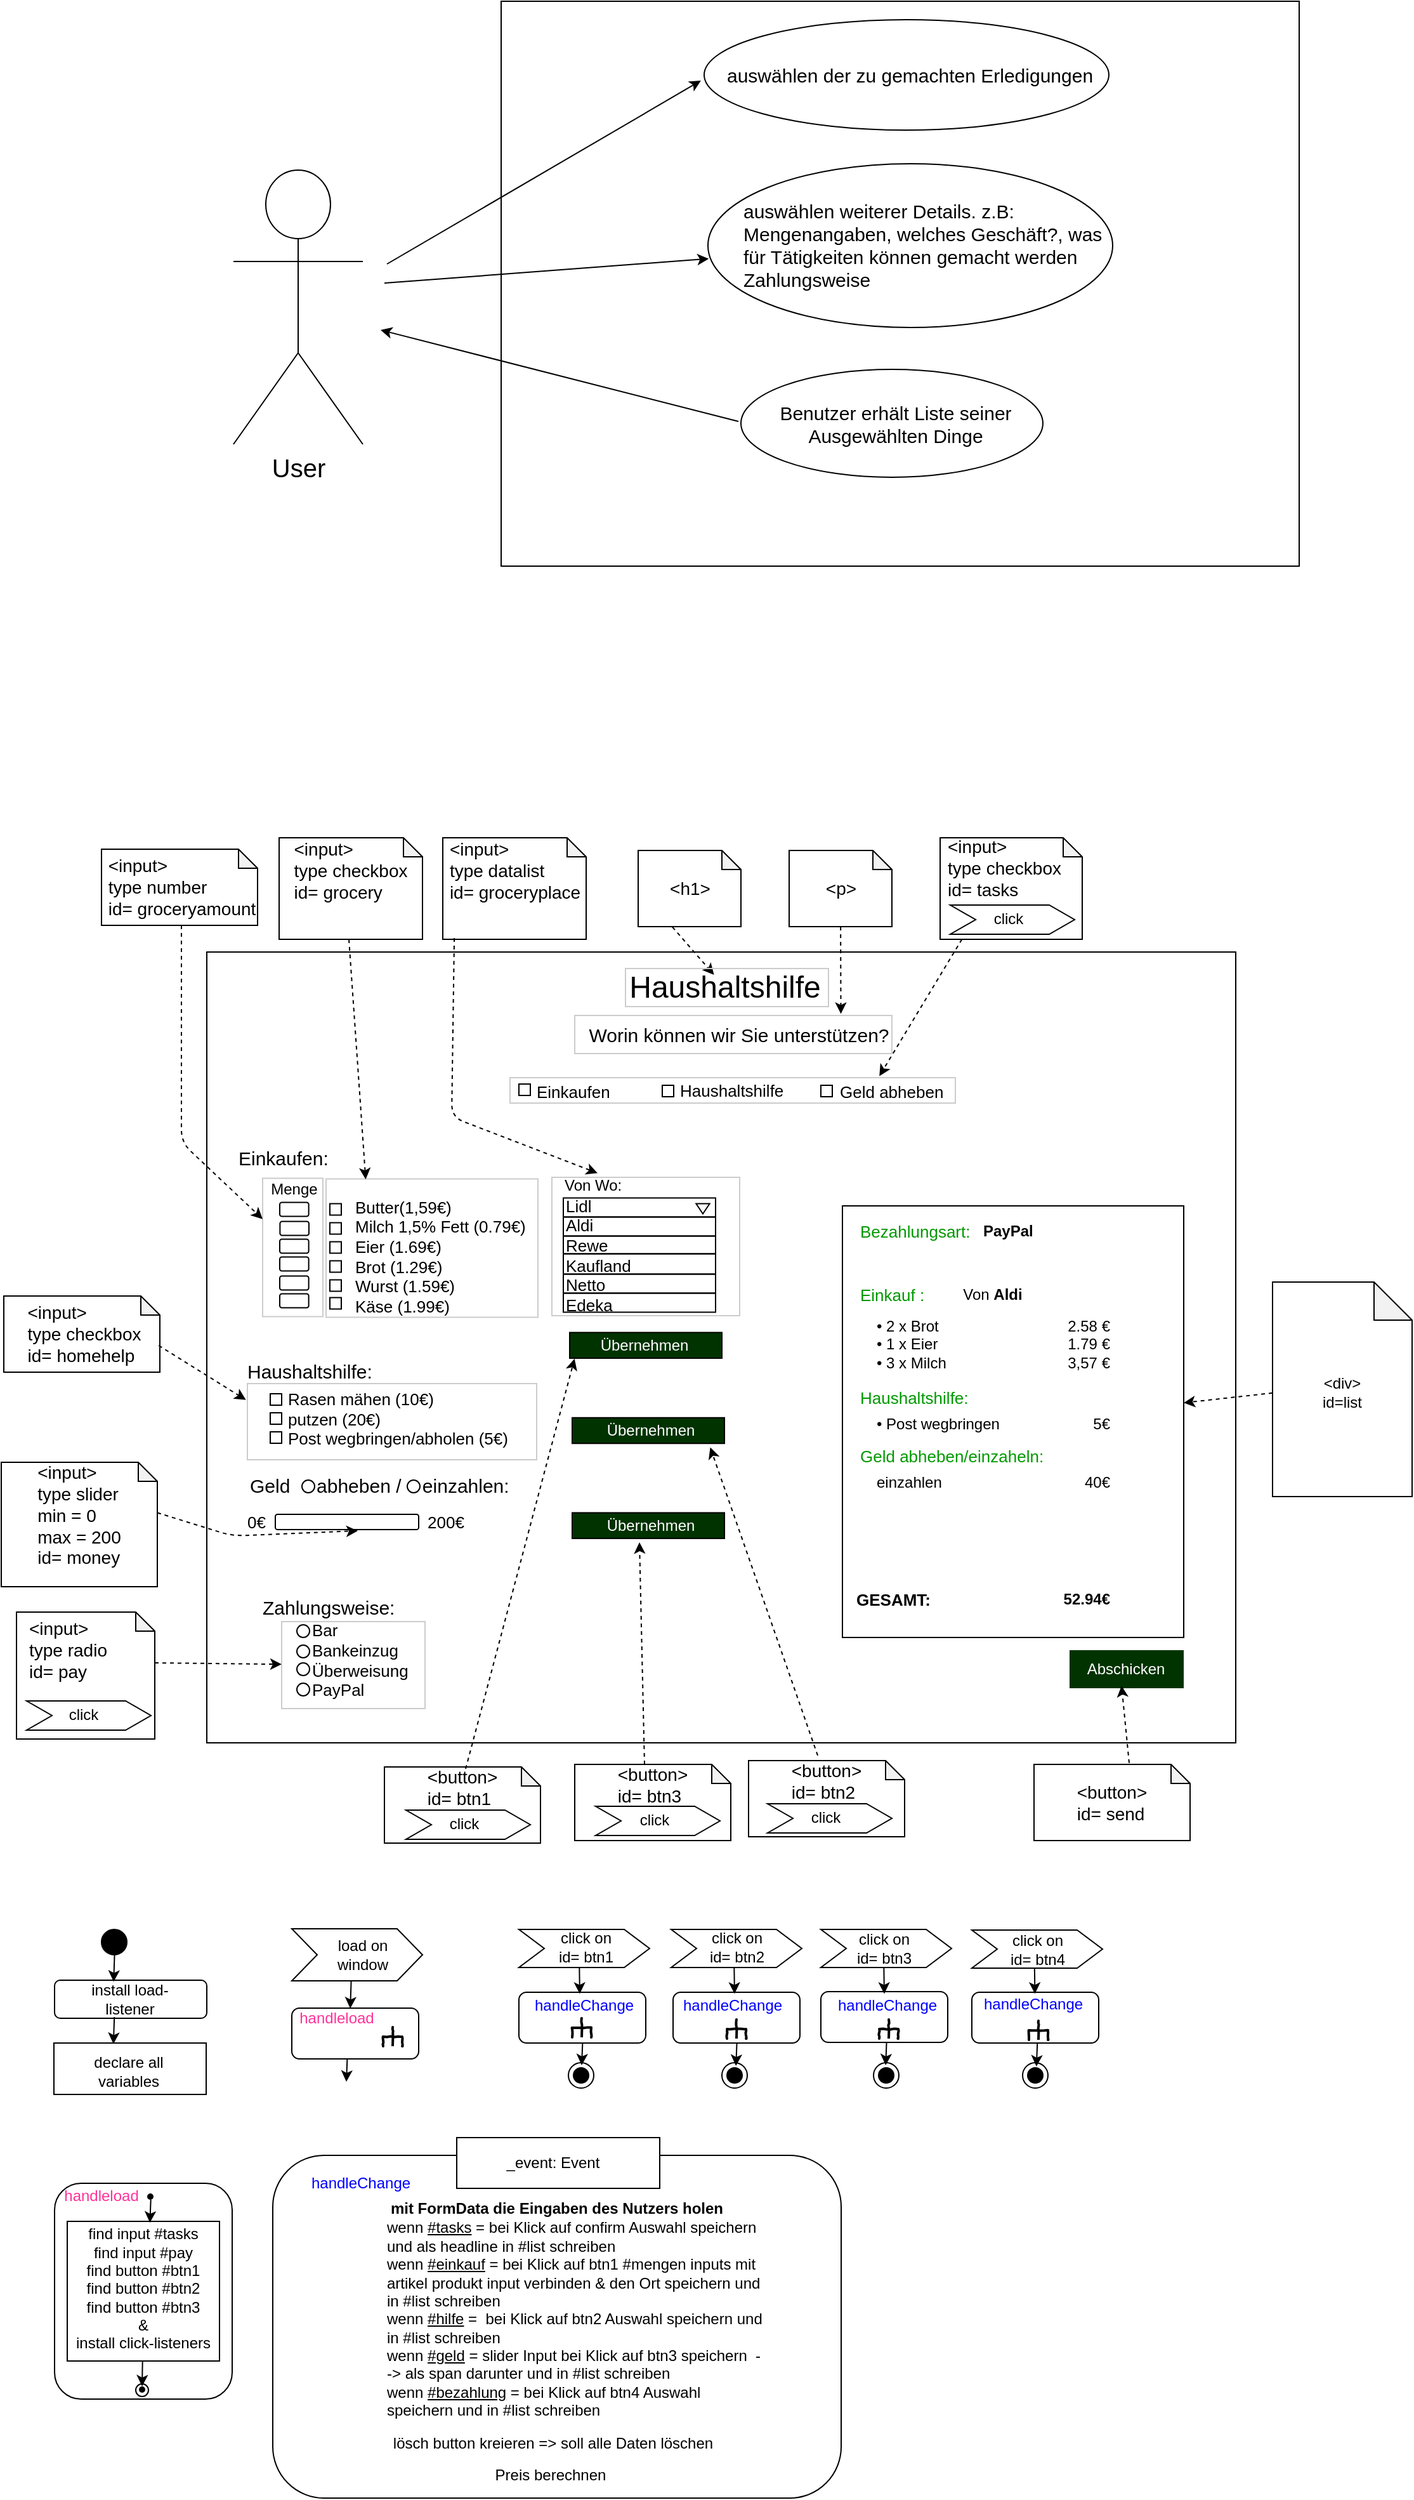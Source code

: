 <mxfile version="13.0.9" type="device"><diagram id="RwQJrdYVdKXi63ULduyh" name="Page-1"><mxGraphModel dx="786" dy="423" grid="1" gridSize="10" guides="1" tooltips="1" connect="0" arrows="0" fold="1" page="1" pageScale="1" pageWidth="1169" pageHeight="827" background="none" math="0" shadow="0"><root><mxCell id="0"/><mxCell id="1" parent="0"/><mxCell id="6xf0QOW_ZYgwlkFEd50z-43" value="" style="shape=note;whiteSpace=wrap;html=1;backgroundOutline=1;darkOpacity=0.05;fillColor=none;size=15;" parent="1" vertex="1"><mxGeometry x="376" y="850" width="113" height="80" as="geometry"/></mxCell><mxCell id="6xf0QOW_ZYgwlkFEd50z-24" value="" style="rounded=0;whiteSpace=wrap;html=1;strokeColor=#CCCCCC;fillColor=none;" parent="1" vertex="1"><mxGeometry x="462" y="1117.5" width="148" height="109" as="geometry"/></mxCell><mxCell id="6xf0QOW_ZYgwlkFEd50z-13" value="" style="rounded=0;whiteSpace=wrap;html=1;fillColor=none;strokeColor=#CCCCCC;" parent="1" vertex="1"><mxGeometry x="429" y="1039" width="351" height="20" as="geometry"/></mxCell><mxCell id="6xf0QOW_ZYgwlkFEd50z-1" value="" style="rounded=0;whiteSpace=wrap;html=1;fillColor=none;" parent="1" vertex="1"><mxGeometry x="691" y="1140" width="269" height="340" as="geometry"/></mxCell><mxCell id="pcpbuGZ-FpGq-9TuwcyY-5" value="" style="ellipse;whiteSpace=wrap;html=1;fillColor=none;" parent="1" vertex="1"><mxGeometry x="582" y="205.5" width="319" height="87" as="geometry"/></mxCell><mxCell id="pcpbuGZ-FpGq-9TuwcyY-1" value="" style="rounded=0;whiteSpace=wrap;html=1;fillColor=none;" parent="1" vertex="1"><mxGeometry x="422" y="191" width="629" height="445" as="geometry"/></mxCell><mxCell id="pcpbuGZ-FpGq-9TuwcyY-2" value="&lt;font style=&quot;font-size: 20px&quot;&gt;User&lt;/font&gt;" style="shape=umlActor;verticalLabelPosition=bottom;labelBackgroundColor=#ffffff;verticalAlign=top;html=1;outlineConnect=0;fillColor=none;" parent="1" vertex="1"><mxGeometry x="211" y="324" width="102" height="216" as="geometry"/></mxCell><mxCell id="pcpbuGZ-FpGq-9TuwcyY-3" value="&lt;font style=&quot;font-size: 15px&quot;&gt;auswählen der zu gemachten Erledigungen&lt;/font&gt;" style="text;html=1;strokeColor=none;fillColor=none;align=left;verticalAlign=middle;whiteSpace=wrap;rounded=0;" parent="1" vertex="1"><mxGeometry x="598" y="239" width="306" height="20" as="geometry"/></mxCell><mxCell id="pcpbuGZ-FpGq-9TuwcyY-6" value="" style="endArrow=classic;html=1;entryX=-0.008;entryY=0.552;entryDx=0;entryDy=0;entryPerimeter=0;" parent="1" target="pcpbuGZ-FpGq-9TuwcyY-5" edge="1"><mxGeometry width="50" height="50" relative="1" as="geometry"><mxPoint x="332" y="398" as="sourcePoint"/><mxPoint x="382" y="348" as="targetPoint"/></mxGeometry></mxCell><mxCell id="pcpbuGZ-FpGq-9TuwcyY-8" value="" style="ellipse;whiteSpace=wrap;html=1;fillColor=none;" parent="1" vertex="1"><mxGeometry x="585" y="319" width="319" height="129" as="geometry"/></mxCell><mxCell id="pcpbuGZ-FpGq-9TuwcyY-9" value="&lt;font style=&quot;font-size: 15px&quot;&gt;auswählen weiterer Details. z.B: Mengenangaben, welches Geschäft?, was für Tätigkeiten können gemacht werden Zahlungsweise&lt;/font&gt;" style="text;html=1;strokeColor=none;fillColor=none;align=left;verticalAlign=middle;whiteSpace=wrap;rounded=0;" parent="1" vertex="1"><mxGeometry x="611" y="373" width="306" height="20" as="geometry"/></mxCell><mxCell id="pcpbuGZ-FpGq-9TuwcyY-10" value="" style="endArrow=classic;html=1;entryX=0.002;entryY=0.58;entryDx=0;entryDy=0;entryPerimeter=0;" parent="1" target="pcpbuGZ-FpGq-9TuwcyY-8" edge="1"><mxGeometry width="50" height="50" relative="1" as="geometry"><mxPoint x="330" y="413" as="sourcePoint"/><mxPoint x="380" y="363" as="targetPoint"/></mxGeometry></mxCell><mxCell id="pcpbuGZ-FpGq-9TuwcyY-11" value="" style="ellipse;whiteSpace=wrap;html=1;fillColor=none;" parent="1" vertex="1"><mxGeometry x="611" y="481" width="238" height="85" as="geometry"/></mxCell><mxCell id="pcpbuGZ-FpGq-9TuwcyY-12" value="&lt;font style=&quot;font-size: 15px&quot;&gt;Benutzer erhält Liste seiner Ausgewählten Dinge&lt;/font&gt;" style="text;html=1;strokeColor=none;fillColor=none;align=center;verticalAlign=middle;whiteSpace=wrap;rounded=0;" parent="1" vertex="1"><mxGeometry x="636" y="514" width="194" height="20" as="geometry"/></mxCell><mxCell id="pcpbuGZ-FpGq-9TuwcyY-13" value="" style="endArrow=classic;html=1;" parent="1" edge="1"><mxGeometry width="50" height="50" relative="1" as="geometry"><mxPoint x="609" y="522" as="sourcePoint"/><mxPoint x="327" y="450" as="targetPoint"/></mxGeometry></mxCell><mxCell id="pcpbuGZ-FpGq-9TuwcyY-15" value="" style="rounded=0;whiteSpace=wrap;html=1;fillColor=none;" parent="1" vertex="1"><mxGeometry x="190" y="940" width="811" height="623" as="geometry"/></mxCell><mxCell id="pcpbuGZ-FpGq-9TuwcyY-16" value="&lt;font style=&quot;font-size: 24px&quot;&gt;Haushaltshilfe&lt;/font&gt;" style="text;html=1;strokeColor=none;fillColor=none;align=center;verticalAlign=middle;whiteSpace=wrap;rounded=0;" parent="1" vertex="1"><mxGeometry x="524" y="958" width="149" height="20" as="geometry"/></mxCell><mxCell id="pcpbuGZ-FpGq-9TuwcyY-19" value="&lt;font style=&quot;font-size: 15px&quot;&gt;Worin können wir Sie unterstützen?&lt;/font&gt;" style="text;html=1;strokeColor=none;fillColor=none;align=center;verticalAlign=middle;whiteSpace=wrap;rounded=0;" parent="1" vertex="1"><mxGeometry x="489" y="990" width="241" height="29" as="geometry"/></mxCell><mxCell id="pcpbuGZ-FpGq-9TuwcyY-20" value="&lt;span style=&quot;font-size: 13px&quot;&gt;Einkaufen&lt;br&gt;&lt;/span&gt;" style="text;html=1;strokeColor=none;fillColor=none;align=left;verticalAlign=middle;whiteSpace=wrap;rounded=0;" parent="1" vertex="1"><mxGeometry x="448" y="1040" width="113" height="20" as="geometry"/></mxCell><mxCell id="pcpbuGZ-FpGq-9TuwcyY-24" value="" style="rounded=0;whiteSpace=wrap;html=1;fillColor=none;" parent="1" vertex="1"><mxGeometry x="436" y="1044" width="9" height="9" as="geometry"/></mxCell><mxCell id="pcpbuGZ-FpGq-9TuwcyY-36" value="" style="rounded=0;whiteSpace=wrap;html=1;fillColor=none;" parent="1" vertex="1"><mxGeometry x="549" y="1045" width="9" height="9" as="geometry"/></mxCell><mxCell id="pcpbuGZ-FpGq-9TuwcyY-37" value="" style="rounded=0;whiteSpace=wrap;html=1;fillColor=none;" parent="1" vertex="1"><mxGeometry x="674" y="1045" width="9" height="9" as="geometry"/></mxCell><mxCell id="pcpbuGZ-FpGq-9TuwcyY-91" value="&lt;span style=&quot;font-size: 13px&quot;&gt;Haushaltshilfe&lt;br&gt;&lt;br&gt;&lt;/span&gt;" style="text;html=1;strokeColor=none;fillColor=none;align=left;verticalAlign=middle;whiteSpace=wrap;rounded=0;" parent="1" vertex="1"><mxGeometry x="561" y="1044" width="113" height="25" as="geometry"/></mxCell><mxCell id="pcpbuGZ-FpGq-9TuwcyY-92" value="&lt;span style=&quot;font-size: 13px&quot;&gt;Geld abheben&lt;br&gt;&lt;/span&gt;" style="text;html=1;strokeColor=none;fillColor=none;align=left;verticalAlign=middle;whiteSpace=wrap;rounded=0;" parent="1" vertex="1"><mxGeometry x="687" y="1037" width="113" height="26" as="geometry"/></mxCell><mxCell id="pcpbuGZ-FpGq-9TuwcyY-94" value="" style="group" parent="1" vertex="1" connectable="0"><mxGeometry x="220" y="1350" width="260" height="52" as="geometry"/></mxCell><mxCell id="pcpbuGZ-FpGq-9TuwcyY-31" value="&lt;font style=&quot;font-size: 15px&quot;&gt;Geld&amp;nbsp; &amp;nbsp; &amp;nbsp;abheben /&amp;nbsp; &amp;nbsp; einzahlen:&lt;/font&gt;" style="text;html=1;strokeColor=none;fillColor=none;align=left;verticalAlign=middle;whiteSpace=wrap;rounded=0;" parent="pcpbuGZ-FpGq-9TuwcyY-94" vertex="1"><mxGeometry x="2" width="258" height="20" as="geometry"/></mxCell><mxCell id="pcpbuGZ-FpGq-9TuwcyY-38" value="&lt;span style=&quot;font-size: 13px&quot;&gt;0€&lt;br&gt;&lt;/span&gt;" style="text;html=1;strokeColor=none;fillColor=none;align=left;verticalAlign=middle;whiteSpace=wrap;rounded=0;" parent="pcpbuGZ-FpGq-9TuwcyY-94" vertex="1"><mxGeometry y="26" width="26" height="26" as="geometry"/></mxCell><mxCell id="pcpbuGZ-FpGq-9TuwcyY-39" value="&lt;span style=&quot;font-size: 13px&quot;&gt;200€&lt;br&gt;&lt;/span&gt;" style="text;html=1;strokeColor=none;fillColor=none;align=left;verticalAlign=middle;whiteSpace=wrap;rounded=0;" parent="pcpbuGZ-FpGq-9TuwcyY-94" vertex="1"><mxGeometry x="142" y="26" width="35" height="26" as="geometry"/></mxCell><mxCell id="pcpbuGZ-FpGq-9TuwcyY-40" value="" style="rounded=1;whiteSpace=wrap;html=1;fillColor=none;" parent="pcpbuGZ-FpGq-9TuwcyY-94" vertex="1"><mxGeometry x="24" y="33" width="113" height="12" as="geometry"/></mxCell><mxCell id="6xf0QOW_ZYgwlkFEd50z-31" value="&lt;span style=&quot;color: rgba(0 , 0 , 0 , 0) ; font-family: monospace ; font-size: 0px&quot;&gt;%3CmxGraphModel%3E%3Croot%3E%3CmxCell%20id%3D%220%22%2F%3E%3CmxCell%20id%3D%221%22%20parent%3D%220%22%2F%3E%3CmxCell%20id%3D%222%22%20value%3D%22%22%20style%3D%22endArrow%3Dclassic%3Bhtml%3D1%3Bdashed%3D1%3BexitX%3D0.333%3BexitY%3D1.005%3BexitDx%3D0%3BexitDy%3D0%3BexitPerimeter%3D0%3B%22%20edge%3D%221%22%20parent%3D%221%22%3E%3CmxGeometry%20width%3D%2250%22%20height%3D%2250%22%20relative%3D%221%22%20as%3D%22geometry%22%3E%3CmxPoint%20x%3D%22556.973%22%20y%3D%22920.3%22%20as%3D%22sourcePoint%22%2F%3E%3CmxPoint%20x%3D%22589.794%22%20y%3D%22958%22%20as%3D%22targetPoint%22%2F%3E%3C%2FmxGeometry%3E%3C%2FmxCell%3E%3C%2Froot%3E%3C%2FmxGraphModel%3E&lt;/span&gt;&lt;span style=&quot;color: rgba(0 , 0 , 0 , 0) ; font-family: monospace ; font-size: 0px&quot;&gt;%3CmxGraphModel%3E%3Croot%3E%3CmxCell%20id%3D%220%22%2F%3E%3CmxCell%20id%3D%221%22%20parent%3D%220%22%2F%3E%3CmxCell%20id%3D%222%22%20value%3D%22%22%20style%3D%22endArrow%3Dclassic%3Bhtml%3D1%3Bdashed%3D1%3BexitX%3D0.333%3BexitY%3D1.005%3BexitDx%3D0%3BexitDy%3D0%3BexitPerimeter%3D0%3B%22%20edge%3D%221%22%20parent%3D%221%22%3E%3CmxGeometry%20width%3D%2250%22%20height%3D%2250%22%20relative%3D%221%22%20as%3D%22geometry%22%3E%3CmxPoint%20x%3D%22556.973%22%20y%3D%22920.3%22%20as%3D%22sourcePoint%22%2F%3E%3CmxPoint%20x%3D%22589.794%22%20y%3D%22958%22%20as%3D%22targetPoint%22%2F%3E%3C%2FmxGeometry%3E%3C%2FmxCell%3E%3C%2Froot%3E%3C%2FmxGraphModel%3E&lt;/span&gt;" style="rounded=0;whiteSpace=wrap;html=1;strokeColor=#CCCCCC;fillColor=none;" parent="pcpbuGZ-FpGq-9TuwcyY-94" vertex="1"><mxGeometry x="2" y="-70" width="228" height="60" as="geometry"/></mxCell><mxCell id="XHbMIZxDFO8zxYCnLaoP-1" value="" style="ellipse;whiteSpace=wrap;html=1;aspect=fixed;fillColor=none;" parent="pcpbuGZ-FpGq-9TuwcyY-94" vertex="1"><mxGeometry x="45" y="6" width="10" height="10" as="geometry"/></mxCell><mxCell id="XHbMIZxDFO8zxYCnLaoP-2" value="" style="ellipse;whiteSpace=wrap;html=1;aspect=fixed;fillColor=none;" parent="pcpbuGZ-FpGq-9TuwcyY-94" vertex="1"><mxGeometry x="128" y="6" width="10" height="10" as="geometry"/></mxCell><mxCell id="pcpbuGZ-FpGq-9TuwcyY-96" value="" style="group" parent="1" vertex="1" connectable="0"><mxGeometry x="214" y="1103.25" width="275" height="137.5" as="geometry"/></mxCell><mxCell id="pcpbuGZ-FpGq-9TuwcyY-28" value="&lt;span style=&quot;font-size: 13px&quot;&gt;Butter(1,59€)&lt;br&gt;Milch 1,5% Fett (0.79€)&lt;br&gt;Eier (1.69€)&lt;br&gt;Brot (1.29€)&lt;br&gt;Wurst (1.59€)&lt;br&gt;Käse (1.99€)&lt;br&gt;&lt;/span&gt;" style="text;html=1;strokeColor=none;fillColor=none;align=left;verticalAlign=middle;whiteSpace=wrap;rounded=0;" parent="pcpbuGZ-FpGq-9TuwcyY-96" vertex="1"><mxGeometry x="91" y="15.5" width="184" height="122" as="geometry"/></mxCell><mxCell id="pcpbuGZ-FpGq-9TuwcyY-76" value="Menge" style="text;html=1;strokeColor=none;fillColor=none;align=center;verticalAlign=middle;whiteSpace=wrap;rounded=0;" parent="pcpbuGZ-FpGq-9TuwcyY-96" vertex="1"><mxGeometry x="25" y="14" width="40" height="20" as="geometry"/></mxCell><mxCell id="pcpbuGZ-FpGq-9TuwcyY-93" value="" style="group" parent="pcpbuGZ-FpGq-9TuwcyY-96" vertex="1" connectable="0"><mxGeometry x="33.5" y="34" width="142.5" height="90" as="geometry"/></mxCell><mxCell id="pcpbuGZ-FpGq-9TuwcyY-63" value="" style="rounded=1;whiteSpace=wrap;html=1;fillColor=none;" parent="pcpbuGZ-FpGq-9TuwcyY-93" vertex="1"><mxGeometry x="0.184" y="15" width="22.816" height="11" as="geometry"/></mxCell><mxCell id="pcpbuGZ-FpGq-9TuwcyY-64" value="" style="rounded=1;whiteSpace=wrap;html=1;fillColor=none;" parent="pcpbuGZ-FpGq-9TuwcyY-93" vertex="1"><mxGeometry y="29" width="22.816" height="11" as="geometry"/></mxCell><mxCell id="pcpbuGZ-FpGq-9TuwcyY-65" value="" style="rounded=1;whiteSpace=wrap;html=1;fillColor=none;" parent="pcpbuGZ-FpGq-9TuwcyY-93" vertex="1"><mxGeometry width="22.816" height="11" as="geometry"/></mxCell><mxCell id="pcpbuGZ-FpGq-9TuwcyY-66" value="" style="rounded=1;whiteSpace=wrap;html=1;fillColor=none;" parent="pcpbuGZ-FpGq-9TuwcyY-93" vertex="1"><mxGeometry y="43" width="22.816" height="11" as="geometry"/></mxCell><mxCell id="pcpbuGZ-FpGq-9TuwcyY-67" value="" style="rounded=1;whiteSpace=wrap;html=1;fillColor=none;" parent="pcpbuGZ-FpGq-9TuwcyY-93" vertex="1"><mxGeometry y="58" width="22.816" height="11" as="geometry"/></mxCell><mxCell id="pcpbuGZ-FpGq-9TuwcyY-68" value="" style="rounded=1;whiteSpace=wrap;html=1;fillColor=none;" parent="pcpbuGZ-FpGq-9TuwcyY-93" vertex="1"><mxGeometry y="72" width="22.816" height="11" as="geometry"/></mxCell><mxCell id="6xf0QOW_ZYgwlkFEd50z-22" value="" style="rounded=0;whiteSpace=wrap;html=1;strokeColor=#CCCCCC;fillColor=none;" parent="pcpbuGZ-FpGq-9TuwcyY-93" vertex="1"><mxGeometry x="-13.5" y="-19" width="47.5" height="109" as="geometry"/></mxCell><mxCell id="pcpbuGZ-FpGq-9TuwcyY-95" value="" style="group" parent="pcpbuGZ-FpGq-9TuwcyY-96" vertex="1" connectable="0"><mxGeometry x="73" y="35" width="9" height="83" as="geometry"/></mxCell><mxCell id="pcpbuGZ-FpGq-9TuwcyY-45" value="" style="rounded=0;whiteSpace=wrap;html=1;fillColor=none;" parent="pcpbuGZ-FpGq-9TuwcyY-95" vertex="1"><mxGeometry width="9" height="9" as="geometry"/></mxCell><mxCell id="pcpbuGZ-FpGq-9TuwcyY-46" value="" style="rounded=0;whiteSpace=wrap;html=1;fillColor=none;" parent="pcpbuGZ-FpGq-9TuwcyY-95" vertex="1"><mxGeometry y="15" width="9" height="9" as="geometry"/></mxCell><mxCell id="pcpbuGZ-FpGq-9TuwcyY-47" value="" style="rounded=0;whiteSpace=wrap;html=1;fillColor=none;" parent="pcpbuGZ-FpGq-9TuwcyY-95" vertex="1"><mxGeometry y="30" width="9" height="9" as="geometry"/></mxCell><mxCell id="pcpbuGZ-FpGq-9TuwcyY-48" value="" style="rounded=0;whiteSpace=wrap;html=1;fillColor=none;" parent="pcpbuGZ-FpGq-9TuwcyY-95" vertex="1"><mxGeometry y="45" width="9" height="9" as="geometry"/></mxCell><mxCell id="pcpbuGZ-FpGq-9TuwcyY-49" value="" style="rounded=0;whiteSpace=wrap;html=1;fillColor=none;" parent="pcpbuGZ-FpGq-9TuwcyY-95" vertex="1"><mxGeometry y="60" width="9" height="9" as="geometry"/></mxCell><mxCell id="pcpbuGZ-FpGq-9TuwcyY-50" value="" style="rounded=0;whiteSpace=wrap;html=1;fillColor=none;" parent="pcpbuGZ-FpGq-9TuwcyY-95" vertex="1"><mxGeometry y="74" width="9" height="9" as="geometry"/></mxCell><mxCell id="pcpbuGZ-FpGq-9TuwcyY-54" value="&lt;font style=&quot;font-size: 12px&quot;&gt;Von Wo:&lt;/font&gt;" style="text;html=1;strokeColor=none;fillColor=none;align=left;verticalAlign=middle;whiteSpace=wrap;rounded=0;" parent="pcpbuGZ-FpGq-9TuwcyY-96" vertex="1"><mxGeometry x="256" y="10.5" width="60" height="20" as="geometry"/></mxCell><mxCell id="6xf0QOW_ZYgwlkFEd50z-23" value="&lt;span style=&quot;color: rgba(0 , 0 , 0 , 0) ; font-family: monospace ; font-size: 0px&quot;&gt;%3CmxGraphModel%3E%3Croot%3E%3CmxCell%20id%3D%220%22%2F%3E%3CmxCell%20id%3D%221%22%20parent%3D%220%22%2F%3E%3CmxCell%20id%3D%222%22%20value%3D%22%22%20style%3D%22endArrow%3Dclassic%3Bhtml%3D1%3Bdashed%3D1%3BexitX%3D0.333%3BexitY%3D1.005%3BexitDx%3D0%3BexitDy%3D0%3BexitPerimeter%3D0%3B%22%20edge%3D%221%22%20parent%3D%221%22%3E%3CmxGeometry%20width%3D%2250%22%20height%3D%2250%22%20relative%3D%221%22%20as%3D%22geometry%22%3E%3CmxPoint%20x%3D%22556.973%22%20y%3D%22920.3%22%20as%3D%22sourcePoint%22%2F%3E%3CmxPoint%20x%3D%22589.794%22%20y%3D%22958%22%20as%3D%22targetPoint%22%2F%3E%3C%2FmxGeometry%3E%3C%2FmxCell%3E%3C%2Froot%3E%3C%2FmxGraphModel%3E&lt;/span&gt;&lt;span style=&quot;color: rgba(0 , 0 , 0 , 0) ; font-family: monospace ; font-size: 0px&quot;&gt;%3CmxGraphModel%3E%3Croot%3E%3CmxCell%20id%3D%220%22%2F%3E%3CmxCell%20id%3D%221%22%20parent%3D%220%22%2F%3E%3CmxCell%20id%3D%222%22%20value%3D%22%22%20style%3D%22endArrow%3Dclassic%3Bhtml%3D1%3Bdashed%3D1%3BexitX%3D0.333%3BexitY%3D1.005%3BexitDx%3D0%3BexitDy%3D0%3BexitPerimeter%3D0%3B%22%20edge%3D%221%22%20parent%3D%221%22%3E%3CmxGeometry%20width%3D%2250%22%20height%3D%2250%22%20relative%3D%221%22%20as%3D%22geometry%22%3E%3CmxPoint%20x%3D%22556.973%22%20y%3D%22920.3%22%20as%3D%22sourcePoint%22%2F%3E%3CmxPoint%20x%3D%22589.794%22%20y%3D%22958%22%20as%3D%22targetPoint%22%2F%3E%3C%2FmxGeometry%3E%3C%2FmxCell%3E%3C%2Froot%3E%3C%2FmxGraphModel%3E&lt;/span&gt;" style="rounded=0;whiteSpace=wrap;html=1;strokeColor=#CCCCCC;fillColor=none;" parent="pcpbuGZ-FpGq-9TuwcyY-96" vertex="1"><mxGeometry x="70" y="15.5" width="167" height="109" as="geometry"/></mxCell><mxCell id="pcpbuGZ-FpGq-9TuwcyY-27" value="&lt;font style=&quot;font-size: 15px&quot;&gt;Einkaufen:&lt;/font&gt;" style="text;html=1;strokeColor=none;fillColor=none;align=left;verticalAlign=middle;whiteSpace=wrap;rounded=0;" parent="1" vertex="1"><mxGeometry x="213" y="1092" width="184" height="20" as="geometry"/></mxCell><mxCell id="pcpbuGZ-FpGq-9TuwcyY-99" value="" style="group" parent="1" vertex="1" connectable="0"><mxGeometry x="471" y="1133.75" width="149" height="106" as="geometry"/></mxCell><mxCell id="pcpbuGZ-FpGq-9TuwcyY-98" value="" style="group" parent="pcpbuGZ-FpGq-9TuwcyY-99" vertex="1" connectable="0"><mxGeometry width="149" height="106" as="geometry"/></mxCell><mxCell id="pcpbuGZ-FpGq-9TuwcyY-57" value="" style="rounded=0;whiteSpace=wrap;html=1;fillColor=none;" parent="pcpbuGZ-FpGq-9TuwcyY-98" vertex="1"><mxGeometry y="30" width="120" height="14" as="geometry"/></mxCell><mxCell id="pcpbuGZ-FpGq-9TuwcyY-97" value="" style="group" parent="pcpbuGZ-FpGq-9TuwcyY-98" vertex="1" connectable="0"><mxGeometry width="149" height="106" as="geometry"/></mxCell><mxCell id="pcpbuGZ-FpGq-9TuwcyY-55" value="" style="rounded=0;whiteSpace=wrap;html=1;fillColor=none;" parent="pcpbuGZ-FpGq-9TuwcyY-97" vertex="1"><mxGeometry width="120" height="15" as="geometry"/></mxCell><mxCell id="pcpbuGZ-FpGq-9TuwcyY-56" value="" style="rounded=0;whiteSpace=wrap;html=1;fillColor=none;" parent="pcpbuGZ-FpGq-9TuwcyY-97" vertex="1"><mxGeometry y="15" width="120" height="15" as="geometry"/></mxCell><mxCell id="pcpbuGZ-FpGq-9TuwcyY-58" value="" style="rounded=0;whiteSpace=wrap;html=1;fillColor=none;" parent="pcpbuGZ-FpGq-9TuwcyY-97" vertex="1"><mxGeometry y="44" width="120" height="16" as="geometry"/></mxCell><mxCell id="pcpbuGZ-FpGq-9TuwcyY-59" value="" style="rounded=0;whiteSpace=wrap;html=1;fillColor=none;" parent="pcpbuGZ-FpGq-9TuwcyY-97" vertex="1"><mxGeometry y="60" width="120" height="15" as="geometry"/></mxCell><mxCell id="pcpbuGZ-FpGq-9TuwcyY-61" value="" style="rounded=0;whiteSpace=wrap;html=1;fillColor=none;" parent="pcpbuGZ-FpGq-9TuwcyY-97" vertex="1"><mxGeometry y="75" width="120" height="15" as="geometry"/></mxCell><mxCell id="pcpbuGZ-FpGq-9TuwcyY-35" value="&lt;span style=&quot;font-size: 13px&quot;&gt;Lidl&lt;br&gt;Aldi&lt;br&gt;Rewe&lt;br&gt;Kaufland&lt;br&gt;Netto&lt;br&gt;Edeka&lt;br&gt;&lt;/span&gt;" style="text;html=1;strokeColor=none;fillColor=none;align=left;verticalAlign=middle;whiteSpace=wrap;rounded=0;" parent="pcpbuGZ-FpGq-9TuwcyY-97" vertex="1"><mxGeometry width="100" height="90" as="geometry"/></mxCell><mxCell id="pcpbuGZ-FpGq-9TuwcyY-60" value="" style="triangle;whiteSpace=wrap;html=1;fillColor=none;rotation=90;" parent="pcpbuGZ-FpGq-9TuwcyY-97" vertex="1"><mxGeometry x="106" y="3.17" width="8" height="10.67" as="geometry"/></mxCell><mxCell id="pcpbuGZ-FpGq-9TuwcyY-100" value="" style="group" parent="1" vertex="1" connectable="0"><mxGeometry x="232" y="1446" width="245" height="90" as="geometry"/></mxCell><mxCell id="6xf0QOW_ZYgwlkFEd50z-56" value="&lt;span style=&quot;color: rgba(0 , 0 , 0 , 0) ; font-family: monospace ; font-size: 0px&quot;&gt;%3CmxGraphModel%3E%3Croot%3E%3CmxCell%20id%3D%220%22%2F%3E%3CmxCell%20id%3D%221%22%20parent%3D%220%22%2F%3E%3CmxCell%20id%3D%222%22%20value%3D%22%22%20style%3D%22endArrow%3Dclassic%3Bhtml%3D1%3Bdashed%3D1%3BexitX%3D0.333%3BexitY%3D1.005%3BexitDx%3D0%3BexitDy%3D0%3BexitPerimeter%3D0%3B%22%20edge%3D%221%22%20parent%3D%221%22%3E%3CmxGeometry%20width%3D%2250%22%20height%3D%2250%22%20relative%3D%221%22%20as%3D%22geometry%22%3E%3CmxPoint%20x%3D%22556.973%22%20y%3D%22920.3%22%20as%3D%22sourcePoint%22%2F%3E%3CmxPoint%20x%3D%22589.794%22%20y%3D%22958%22%20as%3D%22targetPoint%22%2F%3E%3C%2FmxGeometry%3E%3C%2FmxCell%3E%3C%2Froot%3E%3C%2FmxGraphModel%3E&lt;/span&gt;&lt;span style=&quot;color: rgba(0 , 0 , 0 , 0) ; font-family: monospace ; font-size: 0px&quot;&gt;%3CmxGraphModel%3E%3Croot%3E%3CmxCell%20id%3D%220%22%2F%3E%3CmxCell%20id%3D%221%22%20parent%3D%220%22%2F%3E%3CmxCell%20id%3D%222%22%20value%3D%22%22%20style%3D%22endArrow%3Dclassic%3Bhtml%3D1%3Bdashed%3D1%3BexitX%3D0.333%3BexitY%3D1.005%3BexitDx%3D0%3BexitDy%3D0%3BexitPerimeter%3D0%3B%22%20edge%3D%221%22%20parent%3D%221%22%3E%3CmxGeometry%20width%3D%2250%22%20height%3D%2250%22%20relative%3D%221%22%20as%3D%22geometry%22%3E%3CmxPoint%20x%3D%22556.973%22%20y%3D%22920.3%22%20as%3D%22sourcePoint%22%2F%3E%3CmxPoint%20x%3D%22589.794%22%20y%3D%22958%22%20as%3D%22targetPoint%22%2F%3E%3C%2FmxGeometry%3E%3C%2FmxCell%3E%3C%2Froot%3E%3C%2FmxGraphModel%3E&lt;/span&gt;" style="rounded=0;whiteSpace=wrap;html=1;strokeColor=#CCCCCC;fillColor=none;" parent="pcpbuGZ-FpGq-9TuwcyY-100" vertex="1"><mxGeometry x="17" y="21.5" width="113" height="68.5" as="geometry"/></mxCell><mxCell id="pcpbuGZ-FpGq-9TuwcyY-33" value="&lt;font style=&quot;font-size: 15px&quot;&gt;Zahlungsweise:&lt;/font&gt;" style="text;html=1;strokeColor=none;fillColor=none;align=left;verticalAlign=middle;whiteSpace=wrap;rounded=0;" parent="pcpbuGZ-FpGq-9TuwcyY-100" vertex="1"><mxGeometry width="184" height="20" as="geometry"/></mxCell><mxCell id="pcpbuGZ-FpGq-9TuwcyY-34" value="&lt;span style=&quot;font-size: 13px&quot;&gt;Bar&lt;br&gt;Bankeinzug&lt;br&gt;Überweisung&lt;br&gt;PayPal&lt;br&gt;&lt;/span&gt;" style="text;html=1;strokeColor=none;fillColor=none;align=left;verticalAlign=middle;whiteSpace=wrap;rounded=0;" parent="pcpbuGZ-FpGq-9TuwcyY-100" vertex="1"><mxGeometry x="39" y="20" width="184" height="63" as="geometry"/></mxCell><mxCell id="pcpbuGZ-FpGq-9TuwcyY-41" value="" style="ellipse;whiteSpace=wrap;html=1;aspect=fixed;fillColor=none;" parent="pcpbuGZ-FpGq-9TuwcyY-100" vertex="1"><mxGeometry x="29" y="24" width="10" height="10" as="geometry"/></mxCell><mxCell id="pcpbuGZ-FpGq-9TuwcyY-42" value="" style="ellipse;whiteSpace=wrap;html=1;aspect=fixed;fillColor=none;" parent="pcpbuGZ-FpGq-9TuwcyY-100" vertex="1"><mxGeometry x="29" y="40" width="10" height="10" as="geometry"/></mxCell><mxCell id="pcpbuGZ-FpGq-9TuwcyY-43" value="" style="ellipse;whiteSpace=wrap;html=1;aspect=fixed;fillColor=none;" parent="pcpbuGZ-FpGq-9TuwcyY-100" vertex="1"><mxGeometry x="29" y="54" width="10" height="10" as="geometry"/></mxCell><mxCell id="pcpbuGZ-FpGq-9TuwcyY-44" value="" style="ellipse;whiteSpace=wrap;html=1;aspect=fixed;fillColor=none;" parent="pcpbuGZ-FpGq-9TuwcyY-100" vertex="1"><mxGeometry x="29" y="70" width="10" height="10" as="geometry"/></mxCell><mxCell id="6xf0QOW_ZYgwlkFEd50z-93" value="" style="endArrow=classic;html=1;dashed=1;exitX=0.333;exitY=1.005;exitDx=0;exitDy=0;exitPerimeter=0;entryX=0.032;entryY=1.021;entryDx=0;entryDy=0;entryPerimeter=0;" parent="pcpbuGZ-FpGq-9TuwcyY-100" target="6xf0QOW_ZYgwlkFEd50z-46" edge="1"><mxGeometry width="50" height="50" relative="1" as="geometry"><mxPoint x="162.003" y="137.5" as="sourcePoint"/><mxPoint x="158" y="-37.49" as="targetPoint"/></mxGeometry></mxCell><mxCell id="pcpbuGZ-FpGq-9TuwcyY-101" value="" style="group" parent="1" vertex="1" connectable="0"><mxGeometry x="220" y="1260" width="197.5" height="79" as="geometry"/></mxCell><mxCell id="pcpbuGZ-FpGq-9TuwcyY-29" value="&lt;font style=&quot;font-size: 15px&quot;&gt;Haushaltshilfe:&lt;/font&gt;" style="text;html=1;strokeColor=none;fillColor=none;align=left;verticalAlign=middle;whiteSpace=wrap;rounded=0;" parent="pcpbuGZ-FpGq-9TuwcyY-101" vertex="1"><mxGeometry width="184" height="20" as="geometry"/></mxCell><mxCell id="pcpbuGZ-FpGq-9TuwcyY-30" value="&lt;span style=&quot;font-size: 13px&quot;&gt;Rasen mähen (10€)&lt;br&gt;putzen (20€)&lt;br&gt;Post wegbringen/abholen (5€)&lt;br&gt;&lt;/span&gt;" style="text;html=1;strokeColor=none;fillColor=none;align=left;verticalAlign=middle;whiteSpace=wrap;rounded=0;" parent="pcpbuGZ-FpGq-9TuwcyY-101" vertex="1"><mxGeometry x="31.5" y="16" width="184" height="63" as="geometry"/></mxCell><mxCell id="pcpbuGZ-FpGq-9TuwcyY-51" value="" style="rounded=0;whiteSpace=wrap;html=1;fillColor=none;" parent="pcpbuGZ-FpGq-9TuwcyY-101" vertex="1"><mxGeometry x="20" y="28" width="9" height="9" as="geometry"/></mxCell><mxCell id="pcpbuGZ-FpGq-9TuwcyY-52" value="" style="rounded=0;whiteSpace=wrap;html=1;fillColor=none;" parent="pcpbuGZ-FpGq-9TuwcyY-101" vertex="1"><mxGeometry x="20" y="43" width="9" height="9" as="geometry"/></mxCell><mxCell id="pcpbuGZ-FpGq-9TuwcyY-53" value="" style="rounded=0;whiteSpace=wrap;html=1;fillColor=none;" parent="pcpbuGZ-FpGq-9TuwcyY-101" vertex="1"><mxGeometry x="20" y="58" width="9" height="9" as="geometry"/></mxCell><mxCell id="pcpbuGZ-FpGq-9TuwcyY-103" value="" style="group" parent="1" vertex="1" connectable="0"><mxGeometry x="700" y="1200" width="204" height="234" as="geometry"/></mxCell><mxCell id="pcpbuGZ-FpGq-9TuwcyY-73" value="&lt;font style=&quot;font-size: 13px&quot; color=&quot;#009900&quot;&gt;Einkauf :&lt;/font&gt;" style="text;html=1;strokeColor=none;fillColor=none;align=left;verticalAlign=middle;whiteSpace=wrap;rounded=0;" parent="pcpbuGZ-FpGq-9TuwcyY-103" vertex="1"><mxGeometry x="2.5" width="74" height="20" as="geometry"/></mxCell><mxCell id="pcpbuGZ-FpGq-9TuwcyY-74" value="Von &lt;b&gt;Aldi&lt;/b&gt;" style="text;html=1;strokeColor=none;fillColor=none;align=center;verticalAlign=middle;whiteSpace=wrap;rounded=0;" parent="pcpbuGZ-FpGq-9TuwcyY-103" vertex="1"><mxGeometry x="71" width="77.33" height="20" as="geometry"/></mxCell><mxCell id="pcpbuGZ-FpGq-9TuwcyY-77" value="• 2 x Brot&lt;br&gt;• 1 x Eier&lt;br&gt;• 3 x Milch" style="text;html=1;strokeColor=none;fillColor=none;align=left;verticalAlign=middle;whiteSpace=wrap;rounded=0;" parent="pcpbuGZ-FpGq-9TuwcyY-103" vertex="1"><mxGeometry x="16" y="20" width="108" height="57" as="geometry"/></mxCell><mxCell id="pcpbuGZ-FpGq-9TuwcyY-79" value="2.58 €&lt;br&gt;1.79 €&lt;br&gt;3,57 €" style="text;html=1;strokeColor=none;fillColor=none;align=right;verticalAlign=middle;whiteSpace=wrap;rounded=0;" parent="pcpbuGZ-FpGq-9TuwcyY-103" vertex="1"><mxGeometry x="131" y="20" width="73" height="57" as="geometry"/></mxCell><mxCell id="pcpbuGZ-FpGq-9TuwcyY-80" value="&lt;div&gt;&lt;span style=&quot;font-size: 13px&quot;&gt;&lt;font color=&quot;#009900&quot;&gt;Haushaltshilfe:&lt;/font&gt;&lt;/span&gt;&lt;/div&gt;" style="text;html=1;strokeColor=none;fillColor=none;align=left;verticalAlign=middle;whiteSpace=wrap;rounded=0;" parent="pcpbuGZ-FpGq-9TuwcyY-103" vertex="1"><mxGeometry x="2.5" y="81" width="107" height="20" as="geometry"/></mxCell><mxCell id="pcpbuGZ-FpGq-9TuwcyY-81" value="• Post wegbringen" style="text;html=1;strokeColor=none;fillColor=none;align=left;verticalAlign=middle;whiteSpace=wrap;rounded=0;" parent="pcpbuGZ-FpGq-9TuwcyY-103" vertex="1"><mxGeometry x="16" y="101" width="108" height="21" as="geometry"/></mxCell><mxCell id="pcpbuGZ-FpGq-9TuwcyY-82" value="&lt;div&gt;&lt;span style=&quot;font-size: 13px&quot;&gt;&lt;font color=&quot;#009900&quot;&gt;Geld abheben/einzaheln:&lt;/font&gt;&lt;/span&gt;&lt;/div&gt;" style="text;html=1;strokeColor=none;fillColor=none;align=left;verticalAlign=middle;whiteSpace=wrap;rounded=0;" parent="pcpbuGZ-FpGq-9TuwcyY-103" vertex="1"><mxGeometry x="2.5" y="127" width="166" height="20" as="geometry"/></mxCell><mxCell id="pcpbuGZ-FpGq-9TuwcyY-83" value="einzahlen" style="text;html=1;strokeColor=none;fillColor=none;align=left;verticalAlign=middle;whiteSpace=wrap;rounded=0;" parent="pcpbuGZ-FpGq-9TuwcyY-103" vertex="1"><mxGeometry x="16" y="147" width="108" height="21" as="geometry"/></mxCell><mxCell id="pcpbuGZ-FpGq-9TuwcyY-85" value="40€" style="text;html=1;strokeColor=none;fillColor=none;align=right;verticalAlign=middle;whiteSpace=wrap;rounded=0;" parent="pcpbuGZ-FpGq-9TuwcyY-103" vertex="1"><mxGeometry x="131" y="149.5" width="73" height="16" as="geometry"/></mxCell><mxCell id="pcpbuGZ-FpGq-9TuwcyY-86" value="5€" style="text;html=1;strokeColor=none;fillColor=none;align=right;verticalAlign=middle;whiteSpace=wrap;rounded=0;" parent="pcpbuGZ-FpGq-9TuwcyY-103" vertex="1"><mxGeometry x="131" y="103.5" width="73" height="16" as="geometry"/></mxCell><mxCell id="pcpbuGZ-FpGq-9TuwcyY-90" value="&lt;b&gt;52.94€&lt;/b&gt;" style="text;html=1;strokeColor=none;fillColor=none;align=right;verticalAlign=middle;whiteSpace=wrap;rounded=0;" parent="1" vertex="1"><mxGeometry x="831" y="1442" width="73" height="16" as="geometry"/></mxCell><mxCell id="pcpbuGZ-FpGq-9TuwcyY-89" value="&lt;span style=&quot;font-size: 13px&quot;&gt;&lt;b&gt;GESAMT:&lt;/b&gt;&lt;/span&gt;" style="text;html=1;strokeColor=none;fillColor=none;align=left;verticalAlign=middle;whiteSpace=wrap;rounded=0;" parent="1" vertex="1"><mxGeometry x="700" y="1440" width="72" height="20" as="geometry"/></mxCell><mxCell id="pcpbuGZ-FpGq-9TuwcyY-88" value="&lt;b&gt;PayPal&lt;/b&gt;" style="text;html=1;strokeColor=none;fillColor=none;align=left;verticalAlign=middle;whiteSpace=wrap;rounded=0;" parent="1" vertex="1"><mxGeometry x="800" y="1150" width="77.33" height="20" as="geometry"/></mxCell><mxCell id="pcpbuGZ-FpGq-9TuwcyY-87" value="&lt;span style=&quot;font-size: 13px&quot;&gt;&lt;font color=&quot;#009900&quot;&gt;Bezahlungsart:&lt;/font&gt;&lt;/span&gt;" style="text;html=1;strokeColor=none;fillColor=none;align=left;verticalAlign=middle;whiteSpace=wrap;rounded=0;" parent="1" vertex="1"><mxGeometry x="702.5" y="1150" width="166" height="20" as="geometry"/></mxCell><mxCell id="6xf0QOW_ZYgwlkFEd50z-2" value="" style="shape=note;whiteSpace=wrap;html=1;backgroundOutline=1;darkOpacity=0.05;fillColor=none;size=15;" parent="1" vertex="1"><mxGeometry x="530" y="860" width="81" height="60" as="geometry"/></mxCell><mxCell id="6xf0QOW_ZYgwlkFEd50z-3" value="&lt;font style=&quot;font-size: 14px&quot;&gt;&amp;lt;h1&amp;gt;&lt;/font&gt;" style="text;html=1;strokeColor=none;fillColor=none;align=center;verticalAlign=middle;whiteSpace=wrap;rounded=0;" parent="1" vertex="1"><mxGeometry x="550.5" y="880" width="40" height="20" as="geometry"/></mxCell><mxCell id="6xf0QOW_ZYgwlkFEd50z-4" value="" style="shape=note;whiteSpace=wrap;html=1;backgroundOutline=1;darkOpacity=0.05;fillColor=none;size=15;" parent="1" vertex="1"><mxGeometry x="649" y="860" width="81" height="60" as="geometry"/></mxCell><mxCell id="6xf0QOW_ZYgwlkFEd50z-5" value="&lt;font style=&quot;font-size: 14px&quot;&gt;&amp;lt;p&amp;gt;&lt;/font&gt;" style="text;html=1;strokeColor=none;fillColor=none;align=center;verticalAlign=middle;whiteSpace=wrap;rounded=0;" parent="1" vertex="1"><mxGeometry x="669.5" y="880" width="40" height="20" as="geometry"/></mxCell><mxCell id="6xf0QOW_ZYgwlkFEd50z-6" value="" style="shape=note;whiteSpace=wrap;html=1;backgroundOutline=1;darkOpacity=0.05;fillColor=none;size=15;" parent="1" vertex="1"><mxGeometry x="768" y="850" width="112" height="80" as="geometry"/></mxCell><mxCell id="6xf0QOW_ZYgwlkFEd50z-9" value="&lt;font style=&quot;font-size: 14px&quot;&gt;&amp;lt;input&amp;gt;&lt;br&gt;type checkbox&lt;br&gt;id= tasks&lt;br&gt;&lt;/font&gt;" style="text;html=1;strokeColor=none;fillColor=none;align=left;verticalAlign=middle;whiteSpace=wrap;rounded=0;" parent="1" vertex="1"><mxGeometry x="772" y="854" width="108" height="40" as="geometry"/></mxCell><mxCell id="6xf0QOW_ZYgwlkFEd50z-10" value="" style="endArrow=classic;html=1;dashed=1;exitX=0.333;exitY=1.005;exitDx=0;exitDy=0;exitPerimeter=0;" parent="1" source="6xf0QOW_ZYgwlkFEd50z-2" target="pcpbuGZ-FpGq-9TuwcyY-16" edge="1"><mxGeometry width="50" height="50" relative="1" as="geometry"><mxPoint x="520" y="1090" as="sourcePoint"/><mxPoint x="570" y="1040" as="targetPoint"/></mxGeometry></mxCell><mxCell id="6xf0QOW_ZYgwlkFEd50z-11" value="" style="endArrow=classic;html=1;dashed=1;entryX=0.833;entryY=-0.045;entryDx=0;entryDy=0;entryPerimeter=0;" parent="1" source="6xf0QOW_ZYgwlkFEd50z-4" target="pcpbuGZ-FpGq-9TuwcyY-19" edge="1"><mxGeometry width="50" height="50" relative="1" as="geometry"><mxPoint x="686.973" y="930.3" as="sourcePoint"/><mxPoint x="719.794" y="968" as="targetPoint"/></mxGeometry></mxCell><mxCell id="6xf0QOW_ZYgwlkFEd50z-12" value="" style="endArrow=classic;html=1;dashed=1;entryX=0.293;entryY=0.028;entryDx=0;entryDy=0;entryPerimeter=0;" parent="1" target="pcpbuGZ-FpGq-9TuwcyY-92" edge="1"><mxGeometry width="50" height="50" relative="1" as="geometry"><mxPoint x="785.157" y="930" as="sourcePoint"/><mxPoint x="785.333" y="998.695" as="targetPoint"/></mxGeometry></mxCell><mxCell id="6xf0QOW_ZYgwlkFEd50z-14" value="" style="rounded=0;whiteSpace=wrap;html=1;strokeColor=#CCCCCC;fillColor=none;" parent="1" vertex="1"><mxGeometry x="480" y="990" width="250" height="30" as="geometry"/></mxCell><mxCell id="6xf0QOW_ZYgwlkFEd50z-15" value="" style="rounded=0;whiteSpace=wrap;html=1;strokeColor=#CCCCCC;fillColor=none;" parent="1" vertex="1"><mxGeometry x="520" y="953" width="160" height="30" as="geometry"/></mxCell><mxCell id="6xf0QOW_ZYgwlkFEd50z-16" value="" style="shape=note;whiteSpace=wrap;html=1;backgroundOutline=1;darkOpacity=0.05;fillColor=none;size=15;" parent="1" vertex="1"><mxGeometry x="247" y="850" width="113" height="80" as="geometry"/></mxCell><mxCell id="6xf0QOW_ZYgwlkFEd50z-17" value="&lt;div style=&quot;text-align: left&quot;&gt;&lt;span style=&quot;font-size: 14px&quot;&gt;&amp;lt;input&amp;gt;&lt;/span&gt;&lt;/div&gt;&lt;font style=&quot;font-size: 14px&quot;&gt;&lt;div style=&quot;text-align: left&quot;&gt;&lt;span&gt;type checkbox&lt;/span&gt;&lt;/div&gt;&lt;div style=&quot;text-align: left&quot;&gt;id= grocery&lt;/div&gt;&lt;/font&gt;" style="text;html=1;strokeColor=none;fillColor=none;align=center;verticalAlign=middle;whiteSpace=wrap;rounded=0;" parent="1" vertex="1"><mxGeometry x="257" y="856" width="93" height="40" as="geometry"/></mxCell><mxCell id="6xf0QOW_ZYgwlkFEd50z-19" value="&lt;div style=&quot;text-align: left&quot;&gt;&lt;span style=&quot;font-size: 14px&quot;&gt;&amp;lt;input&amp;gt;&lt;/span&gt;&lt;/div&gt;&lt;font style=&quot;font-size: 14px&quot;&gt;&lt;div style=&quot;text-align: left&quot;&gt;&lt;span&gt;type datalist&lt;/span&gt;&lt;/div&gt;&lt;div style=&quot;text-align: left&quot;&gt;id= groceryplace&lt;/div&gt;&lt;/font&gt;" style="text;html=1;strokeColor=none;fillColor=none;align=center;verticalAlign=middle;whiteSpace=wrap;rounded=0;" parent="1" vertex="1"><mxGeometry x="376" y="856" width="114" height="40" as="geometry"/></mxCell><mxCell id="6xf0QOW_ZYgwlkFEd50z-20" value="" style="shape=note;whiteSpace=wrap;html=1;backgroundOutline=1;darkOpacity=0.05;fillColor=none;size=15;" parent="1" vertex="1"><mxGeometry x="107" y="859" width="123" height="60" as="geometry"/></mxCell><mxCell id="6xf0QOW_ZYgwlkFEd50z-21" value="&lt;div style=&quot;text-align: left&quot;&gt;&lt;span style=&quot;font-size: 14px&quot;&gt;&amp;lt;input&amp;gt;&lt;/span&gt;&lt;/div&gt;&lt;font style=&quot;font-size: 14px&quot;&gt;&lt;div style=&quot;text-align: left&quot;&gt;&lt;span&gt;type number&lt;/span&gt;&lt;/div&gt;&lt;div style=&quot;text-align: left&quot;&gt;id= groceryamount&lt;/div&gt;&lt;/font&gt;" style="text;html=1;strokeColor=none;fillColor=none;align=center;verticalAlign=middle;whiteSpace=wrap;rounded=0;" parent="1" vertex="1"><mxGeometry x="109" y="869" width="123" height="40" as="geometry"/></mxCell><mxCell id="6xf0QOW_ZYgwlkFEd50z-25" value="" style="endArrow=classic;html=1;dashed=1;exitX=0.333;exitY=1.005;exitDx=0;exitDy=0;exitPerimeter=0;" parent="1" target="6xf0QOW_ZYgwlkFEd50z-22" edge="1"><mxGeometry width="50" height="50" relative="1" as="geometry"><mxPoint x="170.003" y="919" as="sourcePoint"/><mxPoint x="170" y="1130" as="targetPoint"/><Array as="points"><mxPoint x="170" y="1090"/></Array></mxGeometry></mxCell><mxCell id="6xf0QOW_ZYgwlkFEd50z-26" value="" style="endArrow=classic;html=1;dashed=1;entryX=0.187;entryY=0.003;entryDx=0;entryDy=0;entryPerimeter=0;" parent="1" target="6xf0QOW_ZYgwlkFEd50z-23" edge="1"><mxGeometry width="50" height="50" relative="1" as="geometry"><mxPoint x="302" y="930" as="sourcePoint"/><mxPoint x="335.164" y="956.7" as="targetPoint"/></mxGeometry></mxCell><mxCell id="6xf0QOW_ZYgwlkFEd50z-27" value="" style="endArrow=classic;html=1;dashed=1;exitX=0.08;exitY=0.988;exitDx=0;exitDy=0;exitPerimeter=0;entryX=0.467;entryY=0.023;entryDx=0;entryDy=0;entryPerimeter=0;" parent="1" source="6xf0QOW_ZYgwlkFEd50z-43" target="pcpbuGZ-FpGq-9TuwcyY-54" edge="1"><mxGeometry width="50" height="50" relative="1" as="geometry"><mxPoint x="384.683" y="920.3" as="sourcePoint"/><mxPoint x="417.504" y="958" as="targetPoint"/><Array as="points"><mxPoint x="383" y="1070"/></Array></mxGeometry></mxCell><mxCell id="6xf0QOW_ZYgwlkFEd50z-28" value="" style="shape=note;whiteSpace=wrap;html=1;backgroundOutline=1;darkOpacity=0.05;fillColor=none;size=15;" parent="1" vertex="1"><mxGeometry x="30" y="1211" width="123" height="60" as="geometry"/></mxCell><mxCell id="6xf0QOW_ZYgwlkFEd50z-29" value="&lt;div style=&quot;text-align: left&quot;&gt;&lt;span style=&quot;font-size: 14px&quot;&gt;&amp;lt;input&amp;gt;&lt;/span&gt;&lt;/div&gt;&lt;font style=&quot;font-size: 14px&quot;&gt;&lt;div style=&quot;text-align: left&quot;&gt;&lt;span&gt;type checkbox&lt;/span&gt;&lt;/div&gt;&lt;div style=&quot;text-align: left&quot;&gt;id= homehelp&lt;/div&gt;&lt;/font&gt;" style="text;html=1;strokeColor=none;fillColor=none;align=center;verticalAlign=middle;whiteSpace=wrap;rounded=0;" parent="1" vertex="1"><mxGeometry x="32" y="1221" width="123" height="40" as="geometry"/></mxCell><mxCell id="6xf0QOW_ZYgwlkFEd50z-30" value="" style="endArrow=classic;html=1;dashed=1;exitX=0.333;exitY=1.005;exitDx=0;exitDy=0;exitPerimeter=0;entryX=-0.005;entryY=0.214;entryDx=0;entryDy=0;entryPerimeter=0;" parent="1" target="6xf0QOW_ZYgwlkFEd50z-31" edge="1"><mxGeometry width="50" height="50" relative="1" as="geometry"><mxPoint x="152.093" y="1250" as="sourcePoint"/><mxPoint x="184.914" y="1287.7" as="targetPoint"/></mxGeometry></mxCell><mxCell id="6xf0QOW_ZYgwlkFEd50z-32" value="" style="shape=note;whiteSpace=wrap;html=1;backgroundOutline=1;darkOpacity=0.05;fillColor=none;size=15;" parent="1" vertex="1"><mxGeometry x="28" y="1342" width="123" height="98" as="geometry"/></mxCell><mxCell id="6xf0QOW_ZYgwlkFEd50z-33" value="&lt;div style=&quot;text-align: left&quot;&gt;&lt;span style=&quot;font-size: 14px&quot;&gt;&amp;lt;input&amp;gt;&lt;/span&gt;&lt;/div&gt;&lt;font style=&quot;font-size: 14px&quot;&gt;&lt;div style=&quot;text-align: left&quot;&gt;&lt;span&gt;type slider&lt;/span&gt;&lt;/div&gt;&lt;div style=&quot;text-align: left&quot;&gt;min = 0&lt;/div&gt;&lt;div style=&quot;text-align: left&quot;&gt;max = 200&lt;/div&gt;&lt;div style=&quot;text-align: left&quot;&gt;id= money&lt;/div&gt;&lt;div style=&quot;text-align: left&quot;&gt;&lt;br&gt;&lt;/div&gt;&lt;/font&gt;" style="text;html=1;strokeColor=none;fillColor=none;align=center;verticalAlign=middle;whiteSpace=wrap;rounded=0;" parent="1" vertex="1"><mxGeometry x="28" y="1371.88" width="123" height="40" as="geometry"/></mxCell><mxCell id="6xf0QOW_ZYgwlkFEd50z-34" value="" style="shape=note;whiteSpace=wrap;html=1;backgroundOutline=1;darkOpacity=0.05;fillColor=none;size=15;" parent="1" vertex="1"><mxGeometry x="40" y="1460" width="109" height="100" as="geometry"/></mxCell><mxCell id="6xf0QOW_ZYgwlkFEd50z-35" value="&lt;div&gt;&lt;span style=&quot;font-size: 14px&quot;&gt;&amp;lt;input&amp;gt;&lt;/span&gt;&lt;/div&gt;&lt;font style=&quot;font-size: 14px&quot;&gt;&lt;div&gt;&lt;span&gt;type radio&lt;/span&gt;&lt;/div&gt;&lt;div&gt;id= pay&lt;/div&gt;&lt;/font&gt;" style="text;html=1;strokeColor=none;fillColor=none;align=left;verticalAlign=middle;whiteSpace=wrap;rounded=0;" parent="1" vertex="1"><mxGeometry x="48" y="1470" width="123" height="40" as="geometry"/></mxCell><mxCell id="6xf0QOW_ZYgwlkFEd50z-38" value="" style="group" parent="1" vertex="1" connectable="0"><mxGeometry x="870" y="1490" width="90" height="30" as="geometry"/></mxCell><mxCell id="6xf0QOW_ZYgwlkFEd50z-36" value="" style="rounded=0;whiteSpace=wrap;html=1;strokeColor=none;fillColor=#003300;" parent="6xf0QOW_ZYgwlkFEd50z-38" vertex="1"><mxGeometry width="90" height="30" as="geometry"/></mxCell><mxCell id="6xf0QOW_ZYgwlkFEd50z-37" value="&lt;font color=&quot;#ffffff&quot;&gt;Abschicken&lt;/font&gt;" style="text;html=1;strokeColor=none;fillColor=none;align=center;verticalAlign=middle;whiteSpace=wrap;rounded=0;" parent="6xf0QOW_ZYgwlkFEd50z-38" vertex="1"><mxGeometry x="19.289" y="5" width="51.429" height="20" as="geometry"/></mxCell><mxCell id="6xf0QOW_ZYgwlkFEd50z-39" value="" style="shape=step;perimeter=stepPerimeter;whiteSpace=wrap;html=1;fixedSize=1;strokeColor=#000000;fillColor=none;" parent="1" vertex="1"><mxGeometry x="776" y="903" width="98" height="23" as="geometry"/></mxCell><mxCell id="6xf0QOW_ZYgwlkFEd50z-40" value="click" style="text;html=1;strokeColor=none;fillColor=none;align=center;verticalAlign=middle;whiteSpace=wrap;rounded=0;" parent="1" vertex="1"><mxGeometry x="802" y="904" width="40" height="20" as="geometry"/></mxCell><mxCell id="6xf0QOW_ZYgwlkFEd50z-46" value="" style="rounded=0;whiteSpace=wrap;html=1;strokeColor=#000000;fillColor=#003300;" parent="1" vertex="1"><mxGeometry x="476" y="1239.75" width="120" height="20.25" as="geometry"/></mxCell><mxCell id="6xf0QOW_ZYgwlkFEd50z-47" value="&lt;font color=&quot;#ffffff&quot;&gt;Übernehmen&lt;/font&gt;" style="text;html=1;strokeColor=none;fillColor=none;align=center;verticalAlign=middle;whiteSpace=wrap;rounded=0;" parent="1" vertex="1"><mxGeometry x="490" y="1239.75" width="90" height="20" as="geometry"/></mxCell><mxCell id="6xf0QOW_ZYgwlkFEd50z-50" value="" style="rounded=0;whiteSpace=wrap;html=1;strokeColor=#000000;fillColor=#003300;" parent="1" vertex="1"><mxGeometry x="478" y="1306.88" width="120" height="20.25" as="geometry"/></mxCell><mxCell id="6xf0QOW_ZYgwlkFEd50z-51" value="&lt;font color=&quot;#ffffff&quot;&gt;Übernehmen&lt;/font&gt;" style="text;html=1;strokeColor=none;fillColor=none;align=center;verticalAlign=middle;whiteSpace=wrap;rounded=0;" parent="1" vertex="1"><mxGeometry x="495" y="1306.88" width="90" height="20" as="geometry"/></mxCell><mxCell id="6xf0QOW_ZYgwlkFEd50z-52" value="" style="rounded=0;whiteSpace=wrap;html=1;strokeColor=#000000;fillColor=#003300;" parent="1" vertex="1"><mxGeometry x="478" y="1381.75" width="120" height="20.25" as="geometry"/></mxCell><mxCell id="6xf0QOW_ZYgwlkFEd50z-53" value="&lt;font color=&quot;#ffffff&quot;&gt;Übernehmen&lt;/font&gt;" style="text;html=1;strokeColor=none;fillColor=none;align=center;verticalAlign=middle;whiteSpace=wrap;rounded=0;" parent="1" vertex="1"><mxGeometry x="495" y="1381.75" width="90" height="20" as="geometry"/></mxCell><mxCell id="6xf0QOW_ZYgwlkFEd50z-54" value="" style="endArrow=classic;html=1;dashed=1;exitX=0.333;exitY=1.005;exitDx=0;exitDy=0;exitPerimeter=0;entryX=0.575;entryY=1.083;entryDx=0;entryDy=0;entryPerimeter=0;" parent="1" target="pcpbuGZ-FpGq-9TuwcyY-40" edge="1"><mxGeometry width="50" height="50" relative="1" as="geometry"><mxPoint x="151.003" y="1381.75" as="sourcePoint"/><mxPoint x="170" y="1450" as="targetPoint"/><Array as="points"><mxPoint x="210" y="1400"/></Array></mxGeometry></mxCell><mxCell id="6xf0QOW_ZYgwlkFEd50z-55" value="" style="endArrow=classic;html=1;dashed=1;exitX=0.333;exitY=1.005;exitDx=0;exitDy=0;exitPerimeter=0;" parent="1" target="6xf0QOW_ZYgwlkFEd50z-56" edge="1"><mxGeometry width="50" height="50" relative="1" as="geometry"><mxPoint x="149.003" y="1500" as="sourcePoint"/><mxPoint x="149" y="1570" as="targetPoint"/></mxGeometry></mxCell><mxCell id="6xf0QOW_ZYgwlkFEd50z-57" value="" style="shape=note;whiteSpace=wrap;html=1;backgroundOutline=1;darkOpacity=0.05;fillColor=none;size=15;" parent="1" vertex="1"><mxGeometry x="480" y="1580" width="123" height="60" as="geometry"/></mxCell><mxCell id="6xf0QOW_ZYgwlkFEd50z-58" value="&lt;div style=&quot;text-align: left&quot;&gt;&lt;span style=&quot;font-size: 14px&quot;&gt;&amp;lt;button&amp;gt;&lt;/span&gt;&lt;/div&gt;&lt;font style=&quot;font-size: 14px&quot;&gt;&lt;div style=&quot;text-align: left&quot;&gt;&lt;span&gt;id= btn3&lt;/span&gt;&lt;br&gt;&lt;/div&gt;&lt;/font&gt;" style="text;html=1;strokeColor=none;fillColor=none;align=center;verticalAlign=middle;whiteSpace=wrap;rounded=0;" parent="1" vertex="1"><mxGeometry x="480" y="1576" width="123" height="40" as="geometry"/></mxCell><mxCell id="6xf0QOW_ZYgwlkFEd50z-59" value="" style="shape=note;whiteSpace=wrap;html=1;backgroundOutline=1;darkOpacity=0.05;fillColor=none;size=15;" parent="1" vertex="1"><mxGeometry x="842" y="1580" width="123" height="60" as="geometry"/></mxCell><mxCell id="6xf0QOW_ZYgwlkFEd50z-60" value="&lt;div style=&quot;text-align: left&quot;&gt;&lt;span style=&quot;font-size: 14px&quot;&gt;&amp;lt;button&amp;gt;&lt;/span&gt;&lt;/div&gt;&lt;font style=&quot;font-size: 14px&quot;&gt;&lt;div style=&quot;text-align: left&quot;&gt;&lt;span&gt;id= send&lt;/span&gt;&lt;br&gt;&lt;/div&gt;&lt;/font&gt;" style="text;html=1;strokeColor=none;fillColor=none;align=center;verticalAlign=middle;whiteSpace=wrap;rounded=0;" parent="1" vertex="1"><mxGeometry x="842" y="1590" width="123" height="40" as="geometry"/></mxCell><mxCell id="6xf0QOW_ZYgwlkFEd50z-61" value="" style="endArrow=classic;html=1;dashed=1;exitX=0.333;exitY=1.005;exitDx=0;exitDy=0;exitPerimeter=0;entryX=0.4;entryY=1.163;entryDx=0;entryDy=0;entryPerimeter=0;" parent="1" target="6xf0QOW_ZYgwlkFEd50z-53" edge="1"><mxGeometry width="50" height="50" relative="1" as="geometry"><mxPoint x="535.003" y="1580" as="sourcePoint"/><mxPoint x="635" y="1581.118" as="targetPoint"/></mxGeometry></mxCell><mxCell id="6xf0QOW_ZYgwlkFEd50z-62" value="" style="endArrow=classic;html=1;dashed=1;exitX=0.333;exitY=1.005;exitDx=0;exitDy=0;exitPerimeter=0;entryX=0.422;entryY=1.15;entryDx=0;entryDy=0;entryPerimeter=0;" parent="1" target="6xf0QOW_ZYgwlkFEd50z-37" edge="1"><mxGeometry width="50" height="50" relative="1" as="geometry"><mxPoint x="917.003" y="1578.88" as="sourcePoint"/><mxPoint x="1017" y="1579.998" as="targetPoint"/></mxGeometry></mxCell><mxCell id="6xf0QOW_ZYgwlkFEd50z-63" value="" style="shape=note;whiteSpace=wrap;html=1;backgroundOutline=1;darkOpacity=0.05;strokeColor=#000000;fillColor=none;" parent="1" vertex="1"><mxGeometry x="1030" y="1200" width="110" height="169" as="geometry"/></mxCell><mxCell id="6xf0QOW_ZYgwlkFEd50z-64" value="" style="endArrow=classic;html=1;dashed=1;exitX=0.333;exitY=1.005;exitDx=0;exitDy=0;exitPerimeter=0;" parent="1" target="6xf0QOW_ZYgwlkFEd50z-1" edge="1"><mxGeometry width="50" height="50" relative="1" as="geometry"><mxPoint x="1030.003" y="1287.38" as="sourcePoint"/><mxPoint x="1023.991" y="1226.5" as="targetPoint"/></mxGeometry></mxCell><mxCell id="6xf0QOW_ZYgwlkFEd50z-66" value="&amp;lt;div&amp;gt;&lt;br&gt;id=list" style="text;html=1;strokeColor=none;fillColor=none;align=center;verticalAlign=middle;whiteSpace=wrap;rounded=0;" parent="1" vertex="1"><mxGeometry x="1050" y="1231.75" width="70" height="110.25" as="geometry"/></mxCell><mxCell id="6xf0QOW_ZYgwlkFEd50z-69" value="" style="ellipse;whiteSpace=wrap;html=1;aspect=fixed;strokeColor=#000000;fillColor=#000000;" parent="1" vertex="1"><mxGeometry x="107" y="1710" width="20" height="20" as="geometry"/></mxCell><mxCell id="6xf0QOW_ZYgwlkFEd50z-70" value="" style="shape=step;perimeter=stepPerimeter;whiteSpace=wrap;html=1;fixedSize=1;strokeColor=#000000;fillColor=none;" parent="1" vertex="1"><mxGeometry x="496.5" y="1613" width="98" height="23" as="geometry"/></mxCell><mxCell id="6xf0QOW_ZYgwlkFEd50z-71" value="click" style="text;html=1;strokeColor=none;fillColor=none;align=center;verticalAlign=middle;whiteSpace=wrap;rounded=0;" parent="1" vertex="1"><mxGeometry x="522.5" y="1614" width="40" height="20" as="geometry"/></mxCell><mxCell id="6xf0QOW_ZYgwlkFEd50z-74" value="" style="shape=step;perimeter=stepPerimeter;whiteSpace=wrap;html=1;fixedSize=1;strokeColor=#000000;fillColor=none;" parent="1" vertex="1"><mxGeometry x="793" y="1710.5" width="103" height="30" as="geometry"/></mxCell><mxCell id="6xf0QOW_ZYgwlkFEd50z-76" value="" style="shape=step;perimeter=stepPerimeter;whiteSpace=wrap;html=1;fixedSize=1;strokeColor=#000000;fillColor=none;" parent="1" vertex="1"><mxGeometry x="436" y="1710" width="103" height="30" as="geometry"/></mxCell><mxCell id="6xf0QOW_ZYgwlkFEd50z-77" value="click on id= btn1" style="text;html=1;strokeColor=none;fillColor=none;align=center;verticalAlign=middle;whiteSpace=wrap;rounded=0;" parent="1" vertex="1"><mxGeometry x="462" y="1714" width="54" height="20" as="geometry"/></mxCell><mxCell id="6xf0QOW_ZYgwlkFEd50z-80" value="" style="shape=step;perimeter=stepPerimeter;whiteSpace=wrap;html=1;fixedSize=1;strokeColor=#000000;fillColor=none;" parent="1" vertex="1"><mxGeometry x="556" y="1710" width="103" height="30" as="geometry"/></mxCell><mxCell id="6xf0QOW_ZYgwlkFEd50z-82" value="" style="shape=step;perimeter=stepPerimeter;whiteSpace=wrap;html=1;fixedSize=1;strokeColor=#000000;fillColor=none;" parent="1" vertex="1"><mxGeometry x="48" y="1530" width="98" height="23" as="geometry"/></mxCell><mxCell id="6xf0QOW_ZYgwlkFEd50z-83" value="click" style="text;html=1;strokeColor=none;fillColor=none;align=center;verticalAlign=middle;whiteSpace=wrap;rounded=0;" parent="1" vertex="1"><mxGeometry x="74" y="1531" width="38" height="20" as="geometry"/></mxCell><mxCell id="6xf0QOW_ZYgwlkFEd50z-84" value="" style="endArrow=classic;html=1;dashed=1;entryX=1.02;entryY=1.168;entryDx=0;entryDy=0;entryPerimeter=0;" parent="1" source="6xf0QOW_ZYgwlkFEd50z-88" target="6xf0QOW_ZYgwlkFEd50z-51" edge="1"><mxGeometry width="50" height="50" relative="1" as="geometry"><mxPoint x="574.003" y="1470" as="sourcePoint"/><mxPoint x="674" y="1471.118" as="targetPoint"/><Array as="points"/></mxGeometry></mxCell><mxCell id="6xf0QOW_ZYgwlkFEd50z-85" value="" style="shape=note;whiteSpace=wrap;html=1;backgroundOutline=1;darkOpacity=0.05;fillColor=none;size=15;" parent="1" vertex="1"><mxGeometry x="330" y="1582" width="123" height="60" as="geometry"/></mxCell><mxCell id="6xf0QOW_ZYgwlkFEd50z-86" value="&lt;div style=&quot;text-align: left&quot;&gt;&lt;span style=&quot;font-size: 14px&quot;&gt;&amp;lt;button&amp;gt;&lt;/span&gt;&lt;/div&gt;&lt;font style=&quot;font-size: 14px&quot;&gt;&lt;div style=&quot;text-align: left&quot;&gt;&lt;span&gt;id= btn1&lt;/span&gt;&lt;br&gt;&lt;/div&gt;&lt;/font&gt;" style="text;html=1;strokeColor=none;fillColor=none;align=center;verticalAlign=middle;whiteSpace=wrap;rounded=0;" parent="1" vertex="1"><mxGeometry x="330" y="1578" width="123" height="40" as="geometry"/></mxCell><mxCell id="6xf0QOW_ZYgwlkFEd50z-87" value="" style="shape=note;whiteSpace=wrap;html=1;backgroundOutline=1;darkOpacity=0.05;fillColor=none;size=15;" parent="1" vertex="1"><mxGeometry x="617" y="1577" width="123" height="60" as="geometry"/></mxCell><mxCell id="6xf0QOW_ZYgwlkFEd50z-88" value="&lt;div style=&quot;text-align: left&quot;&gt;&lt;span style=&quot;font-size: 14px&quot;&gt;&amp;lt;button&amp;gt;&lt;/span&gt;&lt;/div&gt;&lt;font style=&quot;font-size: 14px&quot;&gt;&lt;div style=&quot;text-align: left&quot;&gt;&lt;span&gt;id= btn2&lt;/span&gt;&lt;br&gt;&lt;/div&gt;&lt;/font&gt;" style="text;html=1;strokeColor=none;fillColor=none;align=center;verticalAlign=middle;whiteSpace=wrap;rounded=0;" parent="1" vertex="1"><mxGeometry x="617" y="1573" width="123" height="40" as="geometry"/></mxCell><mxCell id="6xf0QOW_ZYgwlkFEd50z-89" value="" style="shape=step;perimeter=stepPerimeter;whiteSpace=wrap;html=1;fixedSize=1;strokeColor=#000000;fillColor=none;" parent="1" vertex="1"><mxGeometry x="632" y="1611" width="98" height="23" as="geometry"/></mxCell><mxCell id="6xf0QOW_ZYgwlkFEd50z-90" value="click" style="text;html=1;strokeColor=none;fillColor=none;align=center;verticalAlign=middle;whiteSpace=wrap;rounded=0;" parent="1" vertex="1"><mxGeometry x="658" y="1612" width="40" height="20" as="geometry"/></mxCell><mxCell id="6xf0QOW_ZYgwlkFEd50z-91" value="" style="shape=step;perimeter=stepPerimeter;whiteSpace=wrap;html=1;fixedSize=1;strokeColor=#000000;fillColor=none;" parent="1" vertex="1"><mxGeometry x="347" y="1616" width="98" height="23" as="geometry"/></mxCell><mxCell id="6xf0QOW_ZYgwlkFEd50z-92" value="click" style="text;html=1;strokeColor=none;fillColor=none;align=center;verticalAlign=middle;whiteSpace=wrap;rounded=0;" parent="1" vertex="1"><mxGeometry x="373" y="1617" width="40" height="20" as="geometry"/></mxCell><mxCell id="6xf0QOW_ZYgwlkFEd50z-94" value="" style="shape=step;perimeter=stepPerimeter;whiteSpace=wrap;html=1;fixedSize=1;strokeColor=#000000;fillColor=none;" parent="1" vertex="1"><mxGeometry x="674" y="1710" width="103" height="30" as="geometry"/></mxCell><mxCell id="6xf0QOW_ZYgwlkFEd50z-97" value="" style="rounded=1;whiteSpace=wrap;html=1;strokeColor=#000000;fillColor=none;" parent="1" vertex="1"><mxGeometry x="793" y="1759.5" width="100" height="40" as="geometry"/></mxCell><mxCell id="6xf0QOW_ZYgwlkFEd50z-98" value="" style="rounded=1;whiteSpace=wrap;html=1;strokeColor=#000000;fillColor=none;" parent="1" vertex="1"><mxGeometry x="436" y="1759.5" width="100" height="40" as="geometry"/></mxCell><mxCell id="6xf0QOW_ZYgwlkFEd50z-99" value="" style="rounded=1;whiteSpace=wrap;html=1;strokeColor=#000000;fillColor=none;" parent="1" vertex="1"><mxGeometry x="557.5" y="1759.5" width="100" height="40" as="geometry"/></mxCell><mxCell id="6xf0QOW_ZYgwlkFEd50z-100" value="" style="rounded=1;whiteSpace=wrap;html=1;strokeColor=#000000;fillColor=none;" parent="1" vertex="1"><mxGeometry x="674" y="1759" width="100" height="40" as="geometry"/></mxCell><mxCell id="6xf0QOW_ZYgwlkFEd50z-102" value="" style="endArrow=classic;html=1;entryX=0.433;entryY=0.043;entryDx=0;entryDy=0;entryPerimeter=0;" parent="1" edge="1"><mxGeometry width="50" height="50" relative="1" as="geometry"><mxPoint x="842.41" y="1740" as="sourcePoint"/><mxPoint x="842.71" y="1760.72" as="targetPoint"/></mxGeometry></mxCell><mxCell id="6xf0QOW_ZYgwlkFEd50z-103" value="" style="endArrow=classic;html=1;entryX=0.433;entryY=0.043;entryDx=0;entryDy=0;entryPerimeter=0;" parent="1" edge="1"><mxGeometry width="50" height="50" relative="1" as="geometry"><mxPoint x="483.66" y="1740" as="sourcePoint"/><mxPoint x="483.96" y="1760.72" as="targetPoint"/></mxGeometry></mxCell><mxCell id="6xf0QOW_ZYgwlkFEd50z-104" value="" style="endArrow=classic;html=1;entryX=0.433;entryY=0.043;entryDx=0;entryDy=0;entryPerimeter=0;" parent="1" edge="1"><mxGeometry width="50" height="50" relative="1" as="geometry"><mxPoint x="605.66" y="1740" as="sourcePoint"/><mxPoint x="605.96" y="1760.72" as="targetPoint"/></mxGeometry></mxCell><mxCell id="6xf0QOW_ZYgwlkFEd50z-105" value="" style="endArrow=classic;html=1;entryX=0.433;entryY=0.043;entryDx=0;entryDy=0;entryPerimeter=0;" parent="1" edge="1"><mxGeometry width="50" height="50" relative="1" as="geometry"><mxPoint x="723.66" y="1740" as="sourcePoint"/><mxPoint x="723.96" y="1760.72" as="targetPoint"/></mxGeometry></mxCell><mxCell id="6xf0QOW_ZYgwlkFEd50z-106" value="click on id= btn2" style="text;html=1;strokeColor=none;fillColor=none;align=center;verticalAlign=middle;whiteSpace=wrap;rounded=0;" parent="1" vertex="1"><mxGeometry x="580.5" y="1714" width="54" height="20" as="geometry"/></mxCell><mxCell id="6xf0QOW_ZYgwlkFEd50z-107" value="click on id= btn3" style="text;html=1;strokeColor=none;fillColor=none;align=center;verticalAlign=middle;whiteSpace=wrap;rounded=0;" parent="1" vertex="1"><mxGeometry x="697" y="1715" width="54" height="20" as="geometry"/></mxCell><mxCell id="6xf0QOW_ZYgwlkFEd50z-137" value="&lt;font color=&quot;#0000ff&quot;&gt;handleChange&lt;/font&gt;" style="text;html=1;strokeColor=none;fillColor=none;align=center;verticalAlign=middle;whiteSpace=wrap;rounded=0;" parent="1" vertex="1"><mxGeometry x="452" y="1759.5" width="71" height="20" as="geometry"/></mxCell><mxCell id="6xf0QOW_ZYgwlkFEd50z-140" value="" style="shape=step;perimeter=stepPerimeter;whiteSpace=wrap;html=1;fixedSize=1;strokeColor=#000000;fillColor=none;" parent="1" vertex="1"><mxGeometry x="257" y="1709.5" width="103" height="41" as="geometry"/></mxCell><mxCell id="6xf0QOW_ZYgwlkFEd50z-141" value="load on window" style="text;html=1;strokeColor=none;fillColor=none;align=center;verticalAlign=middle;whiteSpace=wrap;rounded=0;" parent="1" vertex="1"><mxGeometry x="276" y="1720" width="74" height="20" as="geometry"/></mxCell><mxCell id="6xf0QOW_ZYgwlkFEd50z-142" value="" style="rounded=1;whiteSpace=wrap;html=1;strokeColor=#000000;fillColor=none;" parent="1" vertex="1"><mxGeometry x="70" y="1750" width="120" height="30" as="geometry"/></mxCell><mxCell id="6xf0QOW_ZYgwlkFEd50z-143" value="install load-listener" style="text;html=1;strokeColor=none;fillColor=none;align=center;verticalAlign=middle;whiteSpace=wrap;rounded=0;" parent="1" vertex="1"><mxGeometry x="88" y="1755" width="83" height="20" as="geometry"/></mxCell><mxCell id="6xf0QOW_ZYgwlkFEd50z-146" value="" style="rounded=1;whiteSpace=wrap;html=1;strokeColor=#000000;fillColor=none;" parent="1" vertex="1"><mxGeometry x="257" y="1772" width="100" height="40" as="geometry"/></mxCell><mxCell id="6xf0QOW_ZYgwlkFEd50z-147" value="" style="endArrow=classic;html=1;entryX=0.433;entryY=0.043;entryDx=0;entryDy=0;entryPerimeter=0;" parent="1" edge="1"><mxGeometry width="50" height="50" relative="1" as="geometry"><mxPoint x="303.78" y="1751" as="sourcePoint"/><mxPoint x="303.08" y="1772.22" as="targetPoint"/></mxGeometry></mxCell><mxCell id="6xf0QOW_ZYgwlkFEd50z-148" value="&lt;font color=&quot;#ff3399&quot;&gt;handleload&lt;/font&gt;" style="text;html=1;strokeColor=none;fillColor=none;align=center;verticalAlign=middle;whiteSpace=wrap;rounded=0;" parent="1" vertex="1"><mxGeometry x="257" y="1769.5" width="71" height="20" as="geometry"/></mxCell><mxCell id="6xf0QOW_ZYgwlkFEd50z-155" value="" style="endArrow=classic;html=1;entryX=0.433;entryY=0.043;entryDx=0;entryDy=0;entryPerimeter=0;" parent="1" edge="1"><mxGeometry width="50" height="50" relative="1" as="geometry"><mxPoint x="117.28" y="1730" as="sourcePoint"/><mxPoint x="116.58" y="1751.22" as="targetPoint"/></mxGeometry></mxCell><mxCell id="6xf0QOW_ZYgwlkFEd50z-156" value="" style="endArrow=classic;html=1;" parent="1" edge="1"><mxGeometry width="50" height="50" relative="1" as="geometry"><mxPoint x="300.7" y="1812" as="sourcePoint"/><mxPoint x="300" y="1830" as="targetPoint"/></mxGeometry></mxCell><mxCell id="6xf0QOW_ZYgwlkFEd50z-158" value="" style="endArrow=classic;html=1;" parent="1" edge="1"><mxGeometry width="50" height="50" relative="1" as="geometry"><mxPoint x="844.61" y="1800" as="sourcePoint"/><mxPoint x="843.91" y="1818" as="targetPoint"/></mxGeometry></mxCell><mxCell id="6xf0QOW_ZYgwlkFEd50z-159" value="" style="endArrow=classic;html=1;" parent="1" edge="1"><mxGeometry width="50" height="50" relative="1" as="geometry"><mxPoint x="486.2" y="1799" as="sourcePoint"/><mxPoint x="485.5" y="1817" as="targetPoint"/></mxGeometry></mxCell><mxCell id="6xf0QOW_ZYgwlkFEd50z-160" value="" style="endArrow=classic;html=1;" parent="1" edge="1"><mxGeometry width="50" height="50" relative="1" as="geometry"><mxPoint x="607.78" y="1799.5" as="sourcePoint"/><mxPoint x="607.08" y="1817.5" as="targetPoint"/></mxGeometry></mxCell><mxCell id="6xf0QOW_ZYgwlkFEd50z-161" value="" style="endArrow=classic;html=1;" parent="1" edge="1"><mxGeometry width="50" height="50" relative="1" as="geometry"><mxPoint x="725.78" y="1799" as="sourcePoint"/><mxPoint x="725.08" y="1817" as="targetPoint"/></mxGeometry></mxCell><mxCell id="6xf0QOW_ZYgwlkFEd50z-174" value="" style="rounded=1;whiteSpace=wrap;html=1;strokeColor=#000000;fillColor=none;" parent="1" vertex="1"><mxGeometry x="70" y="1910" width="140" height="170" as="geometry"/></mxCell><mxCell id="6xf0QOW_ZYgwlkFEd50z-175" value="&lt;font color=&quot;#ff3399&quot;&gt;handleload&lt;/font&gt;" style="text;html=1;strokeColor=none;fillColor=none;align=center;verticalAlign=middle;whiteSpace=wrap;rounded=0;" parent="1" vertex="1"><mxGeometry x="87" y="1910" width="40" height="20" as="geometry"/></mxCell><mxCell id="6xf0QOW_ZYgwlkFEd50z-176" value="" style="ellipse;whiteSpace=wrap;html=1;aspect=fixed;strokeColor=none;fillColor=#000000;" parent="1" vertex="1"><mxGeometry x="143" y="1918" width="5" height="5" as="geometry"/></mxCell><mxCell id="6xf0QOW_ZYgwlkFEd50z-177" value="" style="endArrow=classic;html=1;" parent="1" edge="1"><mxGeometry width="50" height="50" relative="1" as="geometry"><mxPoint x="145.85" y="1923" as="sourcePoint"/><mxPoint x="145.15" y="1941" as="targetPoint"/></mxGeometry></mxCell><mxCell id="6xf0QOW_ZYgwlkFEd50z-178" value="" style="rounded=0;whiteSpace=wrap;html=1;strokeColor=#000000;fillColor=none;" parent="1" vertex="1"><mxGeometry x="80" y="1940" width="120" height="110" as="geometry"/></mxCell><mxCell id="6xf0QOW_ZYgwlkFEd50z-179" value="find input #tasks&lt;br&gt;find input #pay&lt;br&gt;find button #btn1&lt;br&gt;find button #btn2&lt;br&gt;find button #btn3&lt;br&gt;&amp;amp;&lt;br&gt;install click-listeners" style="text;html=1;strokeColor=none;fillColor=none;align=center;verticalAlign=middle;whiteSpace=wrap;rounded=0;" parent="1" vertex="1"><mxGeometry x="84.25" y="1983" width="111.5" height="20" as="geometry"/></mxCell><mxCell id="6xf0QOW_ZYgwlkFEd50z-180" value="" style="ellipse;whiteSpace=wrap;html=1;aspect=fixed;strokeColor=#000000;fillColor=none;" parent="1" vertex="1"><mxGeometry x="134" y="2068" width="10" height="10" as="geometry"/></mxCell><mxCell id="6xf0QOW_ZYgwlkFEd50z-181" value="" style="ellipse;whiteSpace=wrap;html=1;aspect=fixed;strokeColor=none;fillColor=#000000;" parent="1" vertex="1"><mxGeometry x="102" y="2060" as="geometry"/></mxCell><mxCell id="6xf0QOW_ZYgwlkFEd50z-182" value="" style="endArrow=classic;html=1;" parent="1" edge="1"><mxGeometry width="50" height="50" relative="1" as="geometry"><mxPoint x="139.35" y="2050" as="sourcePoint"/><mxPoint x="139" y="2070" as="targetPoint"/></mxGeometry></mxCell><mxCell id="6xf0QOW_ZYgwlkFEd50z-183" value="" style="ellipse;whiteSpace=wrap;html=1;aspect=fixed;strokeColor=none;fillColor=#000000;direction=south;" parent="1" vertex="1"><mxGeometry x="136.5" y="2070" width="5" height="5" as="geometry"/></mxCell><mxCell id="6xf0QOW_ZYgwlkFEd50z-194" value="" style="rounded=1;whiteSpace=wrap;html=1;strokeColor=#000000;fillColor=none;" parent="1" vertex="1"><mxGeometry x="242" y="1888" width="448" height="270" as="geometry"/></mxCell><mxCell id="zbMArW67EYGUyIFBRqeN-3" value="" style="rounded=0;whiteSpace=wrap;html=1;" vertex="1" parent="1"><mxGeometry x="387" y="1874" width="160" height="40" as="geometry"/></mxCell><mxCell id="zbMArW67EYGUyIFBRqeN-4" value="" style="group;rotation=90;" vertex="1" connectable="0" parent="1"><mxGeometry x="476" y="1775" width="20" height="20" as="geometry"/></mxCell><mxCell id="zbMArW67EYGUyIFBRqeN-5" value="" style="strokeWidth=2;html=1;shape=mxgraph.flowchart.annotation_2;align=left;rounded=1;comic=1;rotation=90;" vertex="1" parent="zbMArW67EYGUyIFBRqeN-4"><mxGeometry x="2" y="5" width="15" height="15" as="geometry"/></mxCell><mxCell id="zbMArW67EYGUyIFBRqeN-6" value="" style="endArrow=none;html=1;entryX=0.508;entryY=0.487;entryPerimeter=0;exitX=1;exitY=0.5;exitPerimeter=0;strokeWidth=2;" edge="1" parent="zbMArW67EYGUyIFBRqeN-4" source="zbMArW67EYGUyIFBRqeN-5" target="zbMArW67EYGUyIFBRqeN-5"><mxGeometry width="50" height="50" relative="1" as="geometry"><mxPoint x="-46.667" as="sourcePoint"/><mxPoint x="-13.333" y="50" as="targetPoint"/></mxGeometry></mxCell><mxCell id="zbMArW67EYGUyIFBRqeN-8" value="&lt;font color=&quot;#0000ff&quot;&gt;handleChange&lt;/font&gt;" style="text;html=1;strokeColor=none;fillColor=none;align=center;verticalAlign=middle;whiteSpace=wrap;rounded=0;" vertex="1" parent="1"><mxGeometry x="568.5" y="1760" width="71" height="20" as="geometry"/></mxCell><mxCell id="zbMArW67EYGUyIFBRqeN-9" value="" style="group;rotation=90;" vertex="1" connectable="0" parent="1"><mxGeometry x="598" y="1776" width="20" height="20" as="geometry"/></mxCell><mxCell id="zbMArW67EYGUyIFBRqeN-10" value="" style="strokeWidth=2;html=1;shape=mxgraph.flowchart.annotation_2;align=left;rounded=1;comic=1;rotation=90;" vertex="1" parent="zbMArW67EYGUyIFBRqeN-9"><mxGeometry x="2" y="5" width="15" height="15" as="geometry"/></mxCell><mxCell id="zbMArW67EYGUyIFBRqeN-11" value="" style="endArrow=none;html=1;entryX=0.508;entryY=0.487;entryPerimeter=0;exitX=1;exitY=0.5;exitPerimeter=0;strokeWidth=2;" edge="1" parent="zbMArW67EYGUyIFBRqeN-9" source="zbMArW67EYGUyIFBRqeN-10" target="zbMArW67EYGUyIFBRqeN-10"><mxGeometry width="50" height="50" relative="1" as="geometry"><mxPoint x="-46.667" as="sourcePoint"/><mxPoint x="-13.333" y="50" as="targetPoint"/></mxGeometry></mxCell><mxCell id="zbMArW67EYGUyIFBRqeN-12" value="&lt;font color=&quot;#0000ff&quot;&gt;handleChange&lt;/font&gt;" style="text;html=1;strokeColor=none;fillColor=none;align=center;verticalAlign=middle;whiteSpace=wrap;rounded=0;" vertex="1" parent="1"><mxGeometry x="690.5" y="1759.5" width="71" height="20" as="geometry"/></mxCell><mxCell id="zbMArW67EYGUyIFBRqeN-13" value="" style="group;rotation=90;" vertex="1" connectable="0" parent="1"><mxGeometry x="718" y="1776" width="20" height="20" as="geometry"/></mxCell><mxCell id="zbMArW67EYGUyIFBRqeN-14" value="" style="strokeWidth=2;html=1;shape=mxgraph.flowchart.annotation_2;align=left;rounded=1;comic=1;rotation=90;" vertex="1" parent="zbMArW67EYGUyIFBRqeN-13"><mxGeometry x="2" y="5" width="15" height="15" as="geometry"/></mxCell><mxCell id="zbMArW67EYGUyIFBRqeN-15" value="" style="endArrow=none;html=1;entryX=0.508;entryY=0.487;entryPerimeter=0;exitX=1;exitY=0.5;exitPerimeter=0;strokeWidth=2;" edge="1" parent="zbMArW67EYGUyIFBRqeN-13" source="zbMArW67EYGUyIFBRqeN-14" target="zbMArW67EYGUyIFBRqeN-14"><mxGeometry width="50" height="50" relative="1" as="geometry"><mxPoint x="-46.667" as="sourcePoint"/><mxPoint x="-13.333" y="50" as="targetPoint"/></mxGeometry></mxCell><mxCell id="zbMArW67EYGUyIFBRqeN-16" value="click on id= btn4" style="text;html=1;strokeColor=none;fillColor=none;align=center;verticalAlign=middle;whiteSpace=wrap;rounded=0;" vertex="1" parent="1"><mxGeometry x="817.5" y="1715.5" width="54" height="20" as="geometry"/></mxCell><mxCell id="zbMArW67EYGUyIFBRqeN-17" value="&lt;font color=&quot;#0000ff&quot;&gt;handleChange&lt;/font&gt;" style="text;html=1;strokeColor=none;fillColor=none;align=center;verticalAlign=middle;whiteSpace=wrap;rounded=0;" vertex="1" parent="1"><mxGeometry x="806" y="1759" width="71" height="20" as="geometry"/></mxCell><mxCell id="zbMArW67EYGUyIFBRqeN-18" value="" style="group;rotation=90;" vertex="1" connectable="0" parent="1"><mxGeometry x="836" y="1777" width="20" height="20" as="geometry"/></mxCell><mxCell id="zbMArW67EYGUyIFBRqeN-19" value="" style="strokeWidth=2;html=1;shape=mxgraph.flowchart.annotation_2;align=left;rounded=1;comic=1;rotation=90;" vertex="1" parent="zbMArW67EYGUyIFBRqeN-18"><mxGeometry x="2" y="5" width="15" height="15" as="geometry"/></mxCell><mxCell id="zbMArW67EYGUyIFBRqeN-20" value="" style="endArrow=none;html=1;entryX=0.508;entryY=0.487;entryPerimeter=0;exitX=1;exitY=0.5;exitPerimeter=0;strokeWidth=2;" edge="1" parent="zbMArW67EYGUyIFBRqeN-18" source="zbMArW67EYGUyIFBRqeN-19" target="zbMArW67EYGUyIFBRqeN-19"><mxGeometry width="50" height="50" relative="1" as="geometry"><mxPoint x="-46.667" as="sourcePoint"/><mxPoint x="-13.333" y="50" as="targetPoint"/></mxGeometry></mxCell><mxCell id="zbMArW67EYGUyIFBRqeN-21" value="" style="ellipse;html=1;shape=endState;fillColor=#000000;strokeColor=#000000;comic=1" vertex="1" parent="1"><mxGeometry x="475" y="1815" width="20" height="20" as="geometry"/></mxCell><mxCell id="zbMArW67EYGUyIFBRqeN-22" value="" style="ellipse;html=1;shape=endState;fillColor=#000000;strokeColor=#000000;comic=1" vertex="1" parent="1"><mxGeometry x="596" y="1815" width="20" height="20" as="geometry"/></mxCell><mxCell id="zbMArW67EYGUyIFBRqeN-23" value="" style="ellipse;html=1;shape=endState;fillColor=#000000;strokeColor=#000000;comic=1" vertex="1" parent="1"><mxGeometry x="715.5" y="1815" width="20" height="20" as="geometry"/></mxCell><mxCell id="zbMArW67EYGUyIFBRqeN-24" value="" style="ellipse;html=1;shape=endState;fillColor=#000000;strokeColor=#000000;comic=1" vertex="1" parent="1"><mxGeometry x="833" y="1815" width="20" height="20" as="geometry"/></mxCell><mxCell id="zbMArW67EYGUyIFBRqeN-25" value="" style="group;rotation=90;" vertex="1" connectable="0" parent="1"><mxGeometry x="327" y="1782" width="20" height="20" as="geometry"/></mxCell><mxCell id="zbMArW67EYGUyIFBRqeN-26" value="" style="strokeWidth=2;html=1;shape=mxgraph.flowchart.annotation_2;align=left;rounded=1;comic=1;rotation=90;" vertex="1" parent="zbMArW67EYGUyIFBRqeN-25"><mxGeometry x="2" y="5" width="15" height="15" as="geometry"/></mxCell><mxCell id="zbMArW67EYGUyIFBRqeN-27" value="" style="endArrow=none;html=1;entryX=0.508;entryY=0.487;entryPerimeter=0;exitX=1;exitY=0.5;exitPerimeter=0;strokeWidth=2;" edge="1" parent="zbMArW67EYGUyIFBRqeN-25" source="zbMArW67EYGUyIFBRqeN-26" target="zbMArW67EYGUyIFBRqeN-26"><mxGeometry width="50" height="50" relative="1" as="geometry"><mxPoint x="-46.667" as="sourcePoint"/><mxPoint x="-13.333" y="50" as="targetPoint"/></mxGeometry></mxCell><mxCell id="zbMArW67EYGUyIFBRqeN-28" value="&lt;font color=&quot;#0000ff&quot;&gt;handleChange&lt;/font&gt;" style="text;html=1;strokeColor=none;fillColor=none;align=center;verticalAlign=middle;whiteSpace=wrap;rounded=0;" vertex="1" parent="1"><mxGeometry x="276" y="1900" width="71" height="20" as="geometry"/></mxCell><mxCell id="zbMArW67EYGUyIFBRqeN-29" value="" style="endArrow=classic;html=1;entryX=0.433;entryY=0.043;entryDx=0;entryDy=0;entryPerimeter=0;" edge="1" parent="1"><mxGeometry width="50" height="50" relative="1" as="geometry"><mxPoint x="117.11" y="1779" as="sourcePoint"/><mxPoint x="116.41" y="1800.22" as="targetPoint"/></mxGeometry></mxCell><mxCell id="zbMArW67EYGUyIFBRqeN-30" value="" style="rounded=0;whiteSpace=wrap;html=1;" vertex="1" parent="1"><mxGeometry x="69.5" y="1799.5" width="120" height="40.5" as="geometry"/></mxCell><mxCell id="zbMArW67EYGUyIFBRqeN-31" value="declare all variables" style="text;html=1;strokeColor=none;fillColor=none;align=center;verticalAlign=middle;whiteSpace=wrap;rounded=0;" vertex="1" parent="1"><mxGeometry x="87" y="1812" width="83" height="20" as="geometry"/></mxCell><mxCell id="zbMArW67EYGUyIFBRqeN-33" value="_event: Event" style="text;html=1;strokeColor=none;fillColor=none;align=center;verticalAlign=middle;whiteSpace=wrap;rounded=0;" vertex="1" parent="1"><mxGeometry x="413" y="1884" width="100" height="20" as="geometry"/></mxCell><mxCell id="zbMArW67EYGUyIFBRqeN-34" value="&lt;b&gt;mit FormData die Eingaben des Nutzers holen&lt;/b&gt;" style="text;html=1;strokeColor=none;fillColor=none;align=center;verticalAlign=middle;whiteSpace=wrap;rounded=0;" vertex="1" parent="1"><mxGeometry x="316" y="1920" width="300" height="20" as="geometry"/></mxCell><mxCell id="zbMArW67EYGUyIFBRqeN-36" value="Preis berechnen" style="text;html=1;strokeColor=none;fillColor=none;align=center;verticalAlign=middle;whiteSpace=wrap;rounded=0;" vertex="1" parent="1"><mxGeometry x="311" y="2129.5" width="300" height="20" as="geometry"/></mxCell><mxCell id="zbMArW67EYGUyIFBRqeN-37" value="lösch button kreieren =&amp;gt; soll alle Daten löschen" style="text;html=1;strokeColor=none;fillColor=none;align=center;verticalAlign=middle;whiteSpace=wrap;rounded=0;" vertex="1" parent="1"><mxGeometry x="313" y="2104.5" width="300" height="20" as="geometry"/></mxCell><mxCell id="zbMArW67EYGUyIFBRqeN-38" value="wenn &lt;u&gt;#tasks&lt;/u&gt; = bei Klick auf confirm Auswahl speichern&lt;br&gt;und als headline in #list schreiben&lt;br&gt;wenn &lt;u&gt;#einkauf&lt;/u&gt;&amp;nbsp;= bei Klick auf btn1 #mengen inputs mit artikel produkt input verbinden &amp;amp; den Ort speichern und in #list schreiben&lt;br&gt;wenn &lt;u&gt;#hilfe&lt;/u&gt;&amp;nbsp;=&amp;nbsp; bei Klick auf btn2 Auswahl speichern und in #list schreiben&lt;br&gt;wenn &lt;u&gt;#geld&lt;/u&gt; = slider Input bei Klick auf btn3 speichern&amp;nbsp; --&amp;gt; als span darunter und in #list schreiben&lt;br&gt;wenn &lt;u&gt;#bezahlung&lt;/u&gt; = bei Klick auf btn4 Auswahl speichern und in #list schreiben" style="text;html=1;strokeColor=none;fillColor=none;align=left;verticalAlign=middle;whiteSpace=wrap;rounded=0;" vertex="1" parent="1"><mxGeometry x="330" y="1933" width="300" height="167" as="geometry"/></mxCell></root></mxGraphModel></diagram></mxfile>